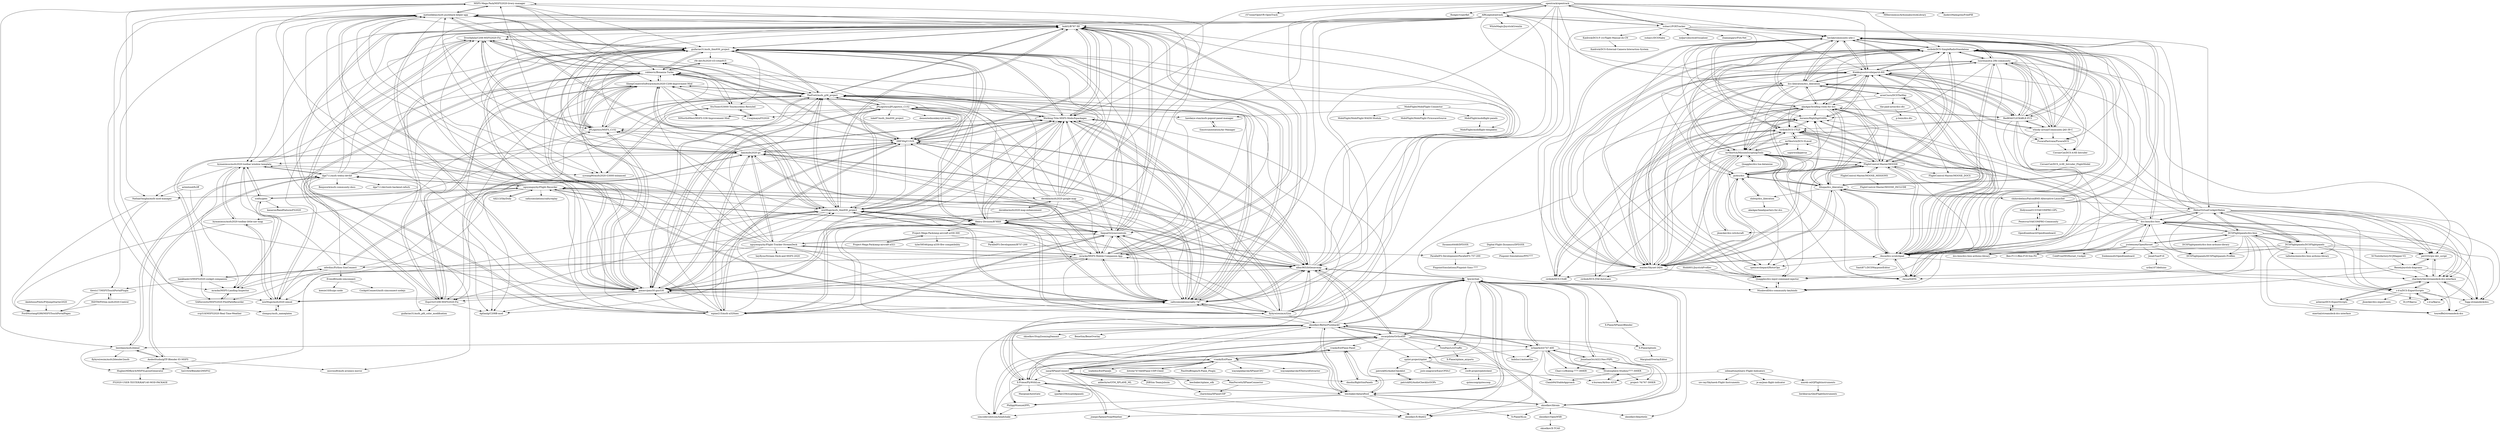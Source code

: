 digraph G {
"MSFS-Mega-Pack/MSFS2020-livery-manager" -> "metindikbas/msfs-pushback-helper-app"
"MSFS-Mega-Pack/MSFS2020-livery-manager" -> "roblenvic/Bonanza-Turbo"
"MSFS-Mega-Pack/MSFS2020-livery-manager" -> "lmk02/B787-XE"
"MSFS-Mega-Pack/MSFS2020-livery-manager" -> "guifarias31/msfs_tbm930_project"
"MSFS-Mega-Pack/MSFS2020-livery-manager" -> "bestdani/msfs2blend"
"MSFS-Mega-Pack/MSFS2020-livery-manager" -> "NathanVaughn/msfs-mod-manager"
"MSFS-Mega-Pack/MSFS2020-livery-manager" -> "SheepCreativeSoftware/msfs2020-C208-Improvment-Mod"
"MSFS-Mega-Pack/MSFS2020-livery-manager" -> "clompsy/msfs_nameplates"
"Working-Title-MSFS-Mods/fspackages" -> "saltysimulations/salty-747"
"Working-Title-MSFS-Mods/fspackages" -> "TheFrett/msfs_g36_project"
"Working-Title-MSFS-Mods/fspackages" -> "guifarias31/msfs_tbm930_project"
"Working-Title-MSFS-Mods/fspackages" -> "mixMugz/msfs_tbm930_project"
"Working-Title-MSFS-Mods/fspackages" -> "lmk02/B787-XE"
"Working-Title-MSFS-Mods/fspackages" -> "pimarc/pms50-gns530"
"Working-Title-MSFS-Mods/fspackages" -> "DRF30q/C152X"
"Working-Title-MSFS-Mods/fspackages" -> "flybywiresim/a32nx"
"Working-Title-MSFS-Mods/fspackages" -> "albar965/littlenavmap"
"Working-Title-MSFS-Mods/fspackages" -> "Heavy-Division/B78XH"
"Working-Title-MSFS-Mods/fspackages" -> "Sequal32/yourcontrols"
"Working-Title-MSFS-Mods/fspackages" -> "wpine215/msfs-a320neo"
"Working-Title-MSFS-Mods/fspackages" -> "mracko/MSFS-Mobile-Companion-App"
"Working-Title-MSFS-Mods/fspackages" -> "JPLogistics/MSFS_C152"
"Working-Title-MSFS-Mods/fspackages" -> "roblenvic/Bonanza-Turbo"
"albar965/littlenavmap" -> "Working-Title-MSFS-Mods/fspackages"
"albar965/littlenavmap" -> "saltysimulations/salty-747"
"albar965/littlenavmap" -> "skiselkov/BetterPushbackC"
"albar965/littlenavmap" -> "TheFrett/msfs_g36_project"
"albar965/littlenavmap" -> "pimarc/pms50-gns530"
"albar965/littlenavmap" -> "oscarpilote/Ortho4XP"
"albar965/littlenavmap" -> "fpw/avitab"
"albar965/littlenavmap" -> "lmk02/B787-XE"
"albar965/littlenavmap" -> "DRF30q/C152X"
"albar965/littlenavmap" -> "Heavy-Division/B78XH"
"albar965/littlenavmap" -> "mracko/MSFS-Mobile-Companion-App"
"albar965/littlenavmap" -> "mixMugz/msfs_tbm930_project"
"albar965/littlenavmap" -> "guifarias31/msfs_tbm930_project"
"albar965/littlenavmap" -> "lian/msfs2020-go"
"albar965/littlenavmap" -> "Sequal32/yourcontrols"
"astenlund/fs2ff" -> "NathanVaughn/msfs-mod-manager"
"astenlund/fs2ff" -> "pimarc/pms50-gns530"
"bestdani/msfs2blend" -> "dga711/msfs-webui-devkit"
"bestdani/msfs2blend" -> "HughesMDflyer4/MSFSLayoutGenerator"
"bestdani/msfs2blend" -> "AsoboStudio/glTF-Blender-IO-MSFS"
"bestdani/msfs2blend" -> "flybywiresim/msfs2blender2msfs"
"lian/msfs2020-go" -> "hankhank10/MSFS2020-cockpit-companion"
"lian/msfs2020-go" -> "DRF30q/C152X"
"lian/msfs2020-go" -> "guifarias31/msfs_tbm930_project"
"lian/msfs2020-go" -> "mracko/MSFS-Mobile-Companion-App"
"lian/msfs2020-go" -> "lmk02/B787-XE"
"lian/msfs2020-go" -> "odwdinc/Python-SimConnect"
"lian/msfs2020-go" -> "albar965/littlenavmap"
"lian/msfs2020-go" -> "TheFrett/msfs_g36_project"
"lian/msfs2020-go" -> "Working-Title-MSFS-Mods/fspackages"
"lian/msfs2020-go" -> "saltysimulations/salty-747"
"lian/msfs2020-go" -> "nguyenquyhy/Flight-Tracker-StreamDeck"
"lian/msfs2020-go" -> "wpine215/msfs-a320neo"
"lian/msfs2020-go" -> "MSFS-Mega-Pack/MSFS2020-livery-manager"
"lian/msfs2020-go" -> "metindikbas/msfs-pushback-helper-app"
"lian/msfs2020-go" -> "bymaximus/msfs2020-toolbar-window-template"
"metindikbas/msfs-pushback-helper-app" -> "guifarias31/msfs_tbm930_project"
"metindikbas/msfs-pushback-helper-app" -> "lmk02/B787-XE"
"metindikbas/msfs-pushback-helper-app" -> "mixMugz/msfs_tbm930_project"
"metindikbas/msfs-pushback-helper-app" -> "mracko/MSFS-Landing-Inspector"
"metindikbas/msfs-pushback-helper-app" -> "cywang90/msfs2020-G3000-enhanced"
"metindikbas/msfs-pushback-helper-app" -> "mixMugz/msfs2020-uimod"
"metindikbas/msfs-pushback-helper-app" -> "pimarc/pms50-gns530"
"metindikbas/msfs-pushback-helper-app" -> "StuTozer/G3000-Touchscreens-Restyled"
"metindikbas/msfs-pushback-helper-app" -> "saltysimulations/salty-747"
"metindikbas/msfs-pushback-helper-app" -> "bymaximus/msfs2020-toolbar-window-template"
"metindikbas/msfs-pushback-helper-app" -> "MSFS-Mega-Pack/MSFS2020-livery-manager"
"metindikbas/msfs-pushback-helper-app" -> "TheFrett/msfs_g36_project"
"nguyenquyhy/Flight-Tracker-StreamDeck" -> "mracko/MSFS-Mobile-Companion-App"
"nguyenquyhy/Flight-Tracker-StreamDeck" -> "pimarc/pms50-gns530"
"nguyenquyhy/Flight-Tracker-StreamDeck" -> "Working-Title-MSFS-Mods/fspackages"
"nguyenquyhy/Flight-Tracker-StreamDeck" -> "mixMugz/msfs_tbm930_project"
"nguyenquyhy/Flight-Tracker-StreamDeck" -> "lian/msfs2020-go"
"nguyenquyhy/Flight-Tracker-StreamDeck" -> "albar965/littlenavmap"
"nguyenquyhy/Flight-Tracker-StreamDeck" -> "guifarias31/msfs_tbm930_project"
"nguyenquyhy/Flight-Tracker-StreamDeck" -> "SheepCreativeSoftware/msfs2020-C208-Improvment-Mod"
"nguyenquyhy/Flight-Tracker-StreamDeck" -> "Sequal32/yourcontrols"
"nguyenquyhy/Flight-Tracker-StreamDeck" -> "metindikbas/msfs-pushback-helper-app"
"nguyenquyhy/Flight-Tracker-StreamDeck" -> "lmk02/B787-XE"
"nguyenquyhy/Flight-Tracker-StreamDeck" -> "mixMugz/msfs2020-uimod"
"nguyenquyhy/Flight-Tracker-StreamDeck" -> "saltysimulations/salty-747"
"nguyenquyhy/Flight-Tracker-StreamDeck" -> "TheFrett/msfs_g36_project"
"nguyenquyhy/Flight-Tracker-StreamDeck" -> "hey8you/Stream-Deck-and-MSFS-2020"
"opentrack/opentrack" -> "AIRLegend/aitrack"
"opentrack/opentrack" -> "xuhao1/FOXTracker"
"opentrack/opentrack" -> "heclak/community-a4e-c"
"opentrack/opentrack" -> "albar965/littlenavmap"
"opentrack/opentrack" -> "ciribob/DCS-SimpleRadioStandalone"
"opentrack/opentrack" -> "Working-Title-MSFS-Mods/fspackages"
"opentrack/opentrack" -> "MHeironimus/ArduinoJoystickLibrary" ["e"=1]
"opentrack/opentrack" -> "AndersMalmgren/FreePIE" ["e"=1]
"opentrack/opentrack" -> "saltysimulations/salty-747"
"opentrack/opentrack" -> "mracko/MSFS-Mobile-Companion-App"
"opentrack/opentrack" -> "dcs-liberation/dcs_liberation"
"opentrack/opentrack" -> "r57zone/OpenVR-OpenTrack" ["e"=1]
"opentrack/opentrack" -> "flybywiresim/a32nx"
"opentrack/opentrack" -> "Kinkkujuustovoileipa/uh-60l"
"opentrack/opentrack" -> "fholger/vrperfkit" ["e"=1]
"flybywiresim/a32nx" -> "saltysimulations/salty-747"
"flybywiresim/a32nx" -> "Working-Title-MSFS-Mods/fspackages"
"flybywiresim/a32nx" -> "lmk02/B787-XE"
"flybywiresim/a32nx" -> "Heavy-Division/B78XH"
"flybywiresim/a32nx" -> "albar965/littlenavmap"
"flybywiresim/a32nx" -> "DRF30q/C152X"
"flybywiresim/a32nx" -> "Sequal32/yourcontrols"
"flybywiresim/a32nx" -> "TheFrett/msfs_g36_project"
"flybywiresim/a32nx" -> "pimarc/pms50-gns530"
"flybywiresim/a32nx" -> "guifarias31/msfs_tbm930_project"
"flybywiresim/a32nx" -> "mixMugz/msfs_tbm930_project"
"flybywiresim/a32nx" -> "mracko/MSFS-Mobile-Companion-App"
"flybywiresim/a32nx" -> "lian/msfs2020-go"
"flybywiresim/a32nx" -> "nguyenquyhy/Flight-Tracker-StreamDeck"
"flybywiresim/a32nx" -> "skiselkov/BetterPushbackC"
"ciribob/DCS-SimpleRadioStandalone" -> "ciribob/DCS-CTLD"
"ciribob/DCS-SimpleRadioStandalone" -> "heclak/community-a4e-c"
"ciribob/DCS-SimpleRadioStandalone" -> "FlightControl-Master/MOOSE"
"ciribob/DCS-SimpleRadioStandalone" -> "rkusa/dcs-scratchpad"
"ciribob/DCS-SimpleRadioStandalone" -> "mrSkortch/MissionScriptingTools"
"ciribob/DCS-SimpleRadioStandalone" -> "dcs-liberation/dcs_liberation"
"ciribob/DCS-SimpleRadioStandalone" -> "dcs-bios/dcs-bios"
"ciribob/DCS-SimpleRadioStandalone" -> "walder/Skynet-IADS"
"ciribob/DCS-SimpleRadioStandalone" -> "Kinkkujuustovoileipa/uh-60l"
"ciribob/DCS-SimpleRadioStandalone" -> "Khopa/dcs_liberation"
"ciribob/DCS-SimpleRadioStandalone" -> "rkusa/DATIS"
"ciribob/DCS-SimpleRadioStandalone" -> "akaAgar/briefing-room-for-dcs"
"ciribob/DCS-SimpleRadioStandalone" -> "ciribob/DCS-CSAR"
"ciribob/DCS-SimpleRadioStandalone" -> "pydcs/dcs"
"ciribob/DCS-SimpleRadioStandalone" -> "luizrenault/a-29b-community"
"saltysimulations/salty-747" -> "lmk02/B787-XE"
"saltysimulations/salty-747" -> "Working-Title-MSFS-Mods/fspackages"
"saltysimulations/salty-747" -> "Heavy-Division/B78XH"
"saltysimulations/salty-747" -> "TheFrett/msfs_g36_project"
"saltysimulations/salty-747" -> "guifarias31/msfs_tbm930_project"
"saltysimulations/salty-747" -> "flybywiresim/a32nx"
"saltysimulations/salty-747" -> "pimarc/pms50-gns530"
"saltysimulations/salty-747" -> "DRF30q/C152X"
"saltysimulations/salty-747" -> "mixMugz/msfs_tbm930_project"
"saltysimulations/salty-747" -> "wpine215/msfs-a320neo"
"saltysimulations/salty-747" -> "albar965/littlenavmap"
"saltysimulations/salty-747" -> "Sequal32/yourcontrols"
"saltysimulations/salty-747" -> "mracko/MSFS-Mobile-Companion-App"
"saltysimulations/salty-747" -> "metindikbas/msfs-pushback-helper-app"
"saltysimulations/salty-747" -> "JPLogistics/MSFS_C152"
"heclak/community-a4e-c" -> "luizrenault/a-29b-community"
"heclak/community-a4e-c" -> "Kinkkujuustovoileipa/uh-60l"
"heclak/community-a4e-c" -> "whisky-actual/Community-JAS-39-C"
"heclak/community-a4e-c" -> "ciribob/DCS-SimpleRadioStandalone"
"heclak/community-a4e-c" -> "rkusa/dcs-scratchpad"
"heclak/community-a4e-c" -> "dcs-liberation/dcs_liberation"
"heclak/community-a4e-c" -> "Khopa/dcs_liberation"
"heclak/community-a4e-c" -> "walder/Skynet-IADS"
"heclak/community-a4e-c" -> "RedK0d/CLICKABLE-FC3"
"heclak/community-a4e-c" -> "FlightControl-Master/MOOSE"
"heclak/community-a4e-c" -> "akaAgar/briefing-room-for-dcs"
"heclak/community-a4e-c" -> "Quaggles/dcs-input-command-injector"
"heclak/community-a4e-c" -> "Auranis/HighDigitSAMs"
"heclak/community-a4e-c" -> "mrSkortch/MissionScriptingTools"
"heclak/community-a4e-c" -> "PucaraPastrana/PucaraDCS"
"derekhe/msfs2020-google-map" -> "derekhe/msfs2020-map-enhancement"
"derekhe/msfs2020-google-map" -> "nguyenquyhy/Flight-Recorder"
"derekhe/msfs2020-google-map" -> "TheFrett/msfs_g36_project"
"derekhe/msfs2020-google-map" -> "JPLogistics/JPLogistics_C152"
"derekhe/msfs2020-google-map" -> "mracko/MSFS-Mobile-Companion-App"
"derekhe/msfs2020-google-map" -> "pimarc/pms50-gns530"
"derekhe/msfs2020-google-map" -> "saltysimulations/salty-747"
"derekhe/msfs2020-google-map" -> "guifarias31/msfs_tbm930_project"
"derekhe/msfs2020-google-map" -> "albar965/littlenavmap"
"derekhe/msfs2020-google-map" -> "lmk02/B787-XE"
"derekhe/msfs2020-google-map" -> "mixMugz/msfs_tbm930_project"
"derekhe/msfs2020-google-map" -> "MSFS-Mega-Pack/MSFS2020-livery-manager"
"derekhe/msfs2020-google-map" -> "roblenvic/Bonanza-Turbo"
"derekhe/msfs2020-google-map" -> "Working-Title-MSFS-Mods/fspackages"
"derekhe/msfs2020-google-map" -> "SheepCreativeSoftware/msfs2020-C208-Improvment-Mod"
"mracko/MSFS-Mobile-Companion-App" -> "saltysimulations/salty-747"
"mracko/MSFS-Mobile-Companion-App" -> "Working-Title-MSFS-Mods/fspackages"
"mracko/MSFS-Mobile-Companion-App" -> "lmk02/B787-XE"
"mracko/MSFS-Mobile-Companion-App" -> "lian/msfs2020-go"
"mracko/MSFS-Mobile-Companion-App" -> "pimarc/pms50-gns530"
"mracko/MSFS-Mobile-Companion-App" -> "nguyenquyhy/Flight-Tracker-StreamDeck"
"mracko/MSFS-Mobile-Companion-App" -> "mixMugz/msfs2020-uimod"
"mracko/MSFS-Mobile-Companion-App" -> "albar965/littlenavmap"
"mracko/MSFS-Mobile-Companion-App" -> "guifarias31/msfs_tbm930_project"
"mracko/MSFS-Mobile-Companion-App" -> "TheFrett/msfs_g36_project"
"mracko/MSFS-Mobile-Companion-App" -> "odwdinc/Python-SimConnect"
"mracko/MSFS-Mobile-Companion-App" -> "mixMugz/msfs_tbm930_project"
"mracko/MSFS-Mobile-Companion-App" -> "metindikbas/msfs-pushback-helper-app"
"mracko/MSFS-Mobile-Companion-App" -> "Sequal32/yourcontrols"
"mracko/MSFS-Mobile-Companion-App" -> "nguyenquyhy/Flight-Recorder"
"Penecruz/VAICOMPRO-Community" -> "Hollywood315/VAICOMPRO-GPL"
"Penecruz/VAICOMPRO-Community" -> "OpenKneeboard/OpenKneeboard"
"oscarpilote/Ortho4XP" -> "fpw/avitab"
"oscarpilote/Ortho4XP" -> "skiselkov/BetterPushbackC"
"oscarpilote/Ortho4XP" -> "X-Friese/FlyWithLua"
"oscarpilote/Ortho4XP" -> "albar965/littlenavmap"
"oscarpilote/Ortho4XP" -> "TwinFan/LiveTraffic"
"oscarpilote/Ortho4XP" -> "leecbaker/datareftool"
"oscarpilote/Ortho4XP" -> "mSparks43/747-400"
"oscarpilote/Ortho4XP" -> "skiselkov/librain"
"oscarpilote/Ortho4XP" -> "skiselkov/X-RAAS2"
"oscarpilote/Ortho4XP" -> "nasa/XPlaneConnect"
"oscarpilote/Ortho4XP" -> "X-Plane/xptools"
"oscarpilote/Ortho4XP" -> "kubilus1/autoortho"
"oscarpilote/Ortho4XP" -> "vranki/ExtPlane-Panel"
"oscarpilote/Ortho4XP" -> "bestdani/msfs2blend"
"oscarpilote/Ortho4XP" -> "simcodersdotcom/headshake"
"dcs-bios/dcs-bios" -> "dcs-bios/dcs-bios-arduino-library"
"dcs-bios/dcs-bios" -> "DCSFlightpanels/dcs-bios"
"dcs-bios/dcs-bios" -> "s-d-a/DCS-ExportScripts"
"dcs-bios/dcs-bios" -> "DCSFlightpanels/DCSFlightpanels"
"dcs-bios/dcs-bios" -> "jrsteensen/OpenHornet"
"dcs-bios/dcs-bios" -> "mrSkortch/MissionScriptingTools"
"dcs-bios/dcs-bios" -> "ciribob/DCS-SimpleRadioStandalone"
"dcs-bios/dcs-bios" -> "HeliosVirtualCockpit/Helios"
"dcs-bios/dcs-bios" -> "charlestytler/streamdeck-dcs-interface"
"dcs-bios/dcs-bios" -> "jboecker/dcs-witchcraft"
"dcs-bios/dcs-bios" -> "rkusa/dcs-scratchpad"
"dcs-bios/dcs-bios" -> "FlightControl-Master/MOOSE"
"dcs-bios/dcs-bios" -> "pet333r/pw-dev_script"
"dcs-bios/dcs-bios" -> "ciribob/DCS-CTLD"
"dcs-bios/dcs-bios" -> "DCSFlightpanels/DCSFlightpanels-Profiles"
"marek-cel/QFlightinstruments" -> "berkbavas/QmlFlightInstruments"
"sebmatton/jQuery-Flight-Indicators" -> "uw-ray/Skyhawk-Flight-Instruments"
"sebmatton/jQuery-Flight-Indicators" -> "dmolin/flightSimPanels"
"sebmatton/jQuery-Flight-Indicators" -> "marek-cel/QFlightinstruments"
"sebmatton/jQuery-Flight-Indicators" -> "je-an/jean-flight-indicator"
"xuhao1/FOXTracker" -> "opentrack/opentrack"
"xuhao1/FOXTracker" -> "RedK0d/CLICKABLE-FC3"
"xuhao1/FOXTracker" -> "heclak/community-a4e-c"
"xuhao1/FOXTracker" -> "AIRLegend/aitrack"
"xuhao1/FOXTracker" -> "Kinkkujuustovoileipa/uh-60l"
"xuhao1/FOXTracker" -> "Khopa/dcs_liberation"
"xuhao1/FOXTracker" -> "Kaidrick/DCS-F-14-Flight-Manual-zh-CN"
"xuhao1/FOXTracker" -> "walder/Skynet-IADS"
"xuhao1/FOXTracker" -> "xuhao1/DCSNoJoy"
"xuhao1/FOXTracker" -> "HeliosVirtualCockpit/Helios"
"xuhao1/FOXTracker" -> "mdjarv/JoystickVisualizer"
"xuhao1/FOXTracker" -> "shamangary/FSA-Net" ["e"=1]
"patrickl92/AudioChecklist" -> "patrickl92/AudioChecklistSOPs"
"patrickl92/AudioChecklistSOPs" -> "patrickl92/AudioChecklist"
"skiselkov/BetterPushbackC" -> "fpw/avitab"
"skiselkov/BetterPushbackC" -> "skiselkov/librain"
"skiselkov/BetterPushbackC" -> "oscarpilote/Ortho4XP"
"skiselkov/BetterPushbackC" -> "albar965/littlenavmap"
"skiselkov/BetterPushbackC" -> "X-Friese/FlyWithLua"
"skiselkov/BetterPushbackC" -> "leecbaker/datareftool"
"skiselkov/BetterPushbackC" -> "mSparks43/747-400"
"skiselkov/BetterPushbackC" -> "skiselkov/X-RAAS2"
"skiselkov/BetterPushbackC" -> "xpilot-project/xpilot"
"skiselkov/BetterPushbackC" -> "skiselkov/StopZoomingDammit"
"skiselkov/BetterPushbackC" -> "saltysimulations/salty-747"
"skiselkov/BetterPushbackC" -> "Working-Title-MSFS-Mods/fspackages"
"skiselkov/BetterPushbackC" -> "simcodersdotcom/headshake"
"skiselkov/BetterPushbackC" -> "BeneSim/BeneOverlay"
"skiselkov/BetterPushbackC" -> "Heavy-Division/B78XH"
"xpilot-project/xpilot" -> "swift-project/pilotclient"
"xpilot-project/xpilot" -> "josh-seagrave/EasyCPDLC"
"xpilot-project/xpilot" -> "patrickl92/AudioChecklist"
"xpilot-project/xpilot" -> "Clamb94/StableApproach"
"Sequal32/yourcontrols" -> "Working-Title-MSFS-Mods/fspackages"
"Sequal32/yourcontrols" -> "saltysimulations/salty-747"
"Sequal32/yourcontrols" -> "lmk02/B787-XE"
"Sequal32/yourcontrols" -> "guifarias31/msfs_tbm930_project"
"Sequal32/yourcontrols" -> "pimarc/pms50-gns530"
"Sequal32/yourcontrols" -> "mixMugz/msfs_tbm930_project"
"Sequal32/yourcontrols" -> "TheFrett/msfs_g36_project"
"Sequal32/yourcontrols" -> "Heavy-Division/B78XH"
"Sequal32/yourcontrols" -> "albar965/littlenavmap"
"Sequal32/yourcontrols" -> "DRF30q/C152X"
"Sequal32/yourcontrols" -> "nguyenquyhy/Flight-Recorder"
"Sequal32/yourcontrols" -> "mracko/MSFS-Mobile-Companion-App"
"Sequal32/yourcontrols" -> "metindikbas/msfs-pushback-helper-app"
"Sequal32/yourcontrols" -> "nguyenquyhy/Flight-Tracker-StreamDeck"
"Sequal32/yourcontrols" -> "wpine215/msfs-a320neo"
"chihirobelmo/FalconBMS-Alternative-Launcher" -> "Khopa/dcs_liberation"
"chihirobelmo/FalconBMS-Alternative-Launcher" -> "HeliosVirtualCockpit/Helios"
"chihirobelmo/FalconBMS-Alternative-Launcher" -> "Hollywood315/VAICOMPRO-GPL"
"chihirobelmo/FalconBMS-Alternative-Launcher" -> "ciribob/DCS-SimpleRadioStandalone"
"Kinkkujuustovoileipa/uh-60l" -> "luizrenault/a-29b-community"
"Kinkkujuustovoileipa/uh-60l" -> "heclak/community-a4e-c"
"Kinkkujuustovoileipa/uh-60l" -> "RedK0d/CLICKABLE-FC3"
"Kinkkujuustovoileipa/uh-60l" -> "Auranis/HighDigitSAMs"
"Kinkkujuustovoileipa/uh-60l" -> "whisky-actual/Community-JAS-39-C"
"Kinkkujuustovoileipa/uh-60l" -> "Quaggles/dcs-input-command-injector"
"Kinkkujuustovoileipa/uh-60l" -> "dcs-liberation/dcs_liberation"
"Kinkkujuustovoileipa/uh-60l" -> "akaAgar/briefing-room-for-dcs"
"Kinkkujuustovoileipa/uh-60l" -> "ciribob/DCS-CTLD"
"Kinkkujuustovoileipa/uh-60l" -> "rkusa/dcs-scratchpad"
"Kinkkujuustovoileipa/uh-60l" -> "walder/Skynet-IADS"
"Kinkkujuustovoileipa/uh-60l" -> "ciribob/DCS-SimpleRadioStandalone"
"Kinkkujuustovoileipa/uh-60l" -> "spencershepard/RotorOps"
"Kinkkujuustovoileipa/uh-60l" -> "pet333r/pw-dev_script"
"Kinkkujuustovoileipa/uh-60l" -> "PucaraPastrana/PucaraDCS"
"wpine215/msfs-a320neo" -> "lmk02/B787-XE"
"wpine215/msfs-a320neo" -> "saltysimulations/salty-747"
"wpine215/msfs-a320neo" -> "DRF30q/C152X"
"wpine215/msfs-a320neo" -> "Working-Title-MSFS-Mods/fspackages"
"wpine215/msfs-a320neo" -> "guifarias31/msfs_tbm930_project"
"wpine215/msfs-a320neo" -> "TheFrett/msfs_g36_project"
"wpine215/msfs-a320neo" -> "lian/msfs2020-go"
"wpine215/msfs-a320neo" -> "dga711/msfs-webui-devkit"
"wpine215/msfs-a320neo" -> "albar965/littlenavmap"
"wpine215/msfs-a320neo" -> "Sequal32/yourcontrols"
"wpine215/msfs-a320neo" -> "Heavy-Division/B78XH"
"wpine215/msfs-a320neo" -> "metindikbas/msfs-pushback-helper-app"
"wpine215/msfs-a320neo" -> "pimarc/pms50-gns530"
"wpine215/msfs-a320neo" -> "Dros0phila/C208-MSFS2020-Fix"
"wpine215/msfs-a320neo" -> "mixMugz/msfs_tbm930_project"
"dmolin/flightSimPanels" -> "vranki/ExtPlane-Panel"
"dcs-liberation/dcs_liberation" -> "heclak/community-a4e-c"
"dcs-liberation/dcs_liberation" -> "akaAgar/briefing-room-for-dcs"
"dcs-liberation/dcs_liberation" -> "pydcs/dcs"
"dcs-liberation/dcs_liberation" -> "Kinkkujuustovoileipa/uh-60l"
"dcs-liberation/dcs_liberation" -> "ciribob/DCS-SimpleRadioStandalone"
"dcs-liberation/dcs_liberation" -> "whisky-actual/Community-JAS-39-C"
"dcs-liberation/dcs_liberation" -> "ciribob/DCS-CTLD"
"dcs-liberation/dcs_liberation" -> "walder/Skynet-IADS"
"dcs-liberation/dcs_liberation" -> "rkusa/dcs-scratchpad"
"dcs-liberation/dcs_liberation" -> "aronCiucu/DCSTheWay"
"dcs-liberation/dcs_liberation" -> "FlightControl-Master/MOOSE"
"dcs-liberation/dcs_liberation" -> "RedK0d/CLICKABLE-FC3"
"dcs-liberation/dcs_liberation" -> "spencershepard/RotorOps"
"dcs-liberation/dcs_liberation" -> "luizrenault/a-29b-community"
"dcs-liberation/dcs_liberation" -> "mrSkortch/MissionScriptingTools"
"DCSFlightpanels/dcs-bios" -> "dcs-bios/dcs-bios"
"DCSFlightpanels/dcs-bios" -> "DCSFlightpanels/DCSFlightpanels"
"DCSFlightpanels/dcs-bios" -> "jrsteensen/OpenHornet"
"DCSFlightpanels/dcs-bios" -> "HeliosVirtualCockpit/Helios"
"DCSFlightpanels/dcs-bios" -> "charlestytler/streamdeck-dcs-interface"
"DCSFlightpanels/dcs-bios" -> "s-d-a/DCS-ExportScripts"
"DCSFlightpanels/dcs-bios" -> "toureiffel/streamdeck-dcs"
"DCSFlightpanels/dcs-bios" -> "dcs-bios/dcs-bios-arduino-library"
"DCSFlightpanels/dcs-bios" -> "talbotmcinnis/dcs-bios-arduino-library"
"DCSFlightpanels/dcs-bios" -> "DCSFlightpanels/dcs-bios-arduino-library"
"DCSFlightpanels/dcs-bios" -> "Togg-streamdeck/dcs"
"DCSFlightpanels/dcs-bios" -> "DCSFlightpanels/DCSFlightpanels-Profiles"
"DCSFlightpanels/dcs-bios" -> "rkusa/DATIS"
"DCSFlightpanels/dcs-bios" -> "Munkwolf/dcs-community-keybinds"
"DCSFlightpanels/dcs-bios" -> "Auranis/HighDigitSAMs"
"rkusa/dcs-scratchpad" -> "akaAgar/briefing-room-for-dcs"
"rkusa/dcs-scratchpad" -> "ciribob/DCS-CTLD"
"rkusa/dcs-scratchpad" -> "walder/Skynet-IADS"
"rkusa/dcs-scratchpad" -> "ciribob/DCS-SimpleRadioStandalone"
"rkusa/dcs-scratchpad" -> "heclak/community-a4e-c"
"rkusa/dcs-scratchpad" -> "mrSkortch/MissionScriptingTools"
"rkusa/dcs-scratchpad" -> "rkusa/DATIS"
"rkusa/dcs-scratchpad" -> "Auranis/HighDigitSAMs"
"rkusa/dcs-scratchpad" -> "Khopa/dcs_liberation"
"rkusa/dcs-scratchpad" -> "Santi871/DCSWaypointEditor"
"rkusa/dcs-scratchpad" -> "spencershepard/RotorOps"
"rkusa/dcs-scratchpad" -> "aronCiucu/DCSTheWay"
"rkusa/dcs-scratchpad" -> "charlestytler/streamdeck-dcs-interface"
"rkusa/dcs-scratchpad" -> "Kinkkujuustovoileipa/uh-60l"
"rkusa/dcs-scratchpad" -> "FlightControl-Master/MOOSE"
"walder/Skynet-IADS" -> "Auranis/HighDigitSAMs"
"walder/Skynet-IADS" -> "mrSkortch/MissionScriptingTools"
"walder/Skynet-IADS" -> "ciribob/DCS-CTLD"
"walder/Skynet-IADS" -> "akaAgar/briefing-room-for-dcs"
"walder/Skynet-IADS" -> "FlightControl-Master/MOOSE"
"walder/Skynet-IADS" -> "rkusa/dcs-scratchpad"
"walder/Skynet-IADS" -> "pydcs/dcs"
"walder/Skynet-IADS" -> "rkusa/DATIS"
"walder/Skynet-IADS" -> "heclak/community-a4e-c"
"walder/Skynet-IADS" -> "Khopa/dcs_liberation"
"walder/Skynet-IADS" -> "ciribob/DCS-JTACAutoLaze"
"walder/Skynet-IADS" -> "Kinkkujuustovoileipa/uh-60l"
"walder/Skynet-IADS" -> "Quaggles/dcs-input-command-injector"
"walder/Skynet-IADS" -> "ciribob/DCS-CSAR"
"walder/Skynet-IADS" -> "ciribob/DCS-SimpleRadioStandalone"
"FlightControl-Master/MOOSE" -> "mrSkortch/MissionScriptingTools"
"FlightControl-Master/MOOSE" -> "ciribob/DCS-CTLD"
"FlightControl-Master/MOOSE" -> "walder/Skynet-IADS"
"FlightControl-Master/MOOSE" -> "ciribob/DCS-SimpleRadioStandalone"
"FlightControl-Master/MOOSE" -> "FlightControl-Master/MOOSE_MISSIONS"
"FlightControl-Master/MOOSE" -> "heclak/community-a4e-c"
"FlightControl-Master/MOOSE" -> "pydcs/dcs"
"FlightControl-Master/MOOSE" -> "akaAgar/briefing-room-for-dcs"
"FlightControl-Master/MOOSE" -> "rkusa/dcs-scratchpad"
"FlightControl-Master/MOOSE" -> "mrSkortch/DCS-SLmod"
"FlightControl-Master/MOOSE" -> "rkusa/DATIS"
"FlightControl-Master/MOOSE" -> "ciribob/DCS-CSAR"
"FlightControl-Master/MOOSE" -> "Khopa/dcs_liberation"
"FlightControl-Master/MOOSE" -> "Auranis/HighDigitSAMs"
"FlightControl-Master/MOOSE" -> "FlightControl-Master/MOOSE_DOCS"
"FlightControl-Master/MOOSE_MISSIONS" -> "FlightControl-Master/MOOSE_INCLUDE"
"FlightControl-Master/MOOSE_MISSIONS" -> "FlightControl-Master/MOOSE"
"mrSkortch/MissionScriptingTools" -> "ciribob/DCS-CTLD"
"mrSkortch/MissionScriptingTools" -> "walder/Skynet-IADS"
"mrSkortch/MissionScriptingTools" -> "FlightControl-Master/MOOSE"
"mrSkortch/MissionScriptingTools" -> "jboecker/dcs-witchcraft"
"mrSkortch/MissionScriptingTools" -> "ciribob/DCS-CSAR"
"mrSkortch/MissionScriptingTools" -> "mrSkortch/DCS-SLmod"
"mrSkortch/MissionScriptingTools" -> "ciribob/DCS-JTACAutoLaze"
"mrSkortch/MissionScriptingTools" -> "pydcs/dcs"
"mrSkortch/MissionScriptingTools" -> "Auranis/HighDigitSAMs"
"mrSkortch/MissionScriptingTools" -> "ciribob/DCS-SimpleRadioStandalone"
"mrSkortch/MissionScriptingTools" -> "rkusa/dcs-scratchpad"
"mrSkortch/MissionScriptingTools" -> "Quaggles/dcs-lua-datamine"
"mrSkortch/MissionScriptingTools" -> "rkusa/DATIS"
"ciribob/DCS-CTLD" -> "mrSkortch/MissionScriptingTools"
"ciribob/DCS-CTLD" -> "ciribob/DCS-CSAR"
"ciribob/DCS-CTLD" -> "walder/Skynet-IADS"
"ciribob/DCS-CTLD" -> "ciribob/DCS-SimpleRadioStandalone"
"ciribob/DCS-CTLD" -> "FlightControl-Master/MOOSE"
"ciribob/DCS-CTLD" -> "ciribob/DCS-JTACAutoLaze"
"ciribob/DCS-CTLD" -> "mrSkortch/DCS-SLmod"
"ciribob/DCS-CTLD" -> "rkusa/dcs-scratchpad"
"ciribob/DCS-CTLD" -> "Auranis/HighDigitSAMs"
"ciribob/DCS-CTLD" -> "rkusa/DATIS"
"rkusa/DATIS" -> "rkusa/dcs-scratchpad"
"rkusa/DATIS" -> "ciribob/DCS-CTLD"
"nasa/XPlaneConnect" -> "vranki/ExtPlane"
"nasa/XPlaneConnect" -> "leecbaker/datareftool"
"nasa/XPlaneConnect" -> "vranki/ExtPlane-Panel"
"nasa/XPlaneConnect" -> "X-Friese/FlyWithLua"
"nasa/XPlaneConnect" -> "charlylima/XPlaneUDP"
"nasa/XPlaneConnect" -> "adderbyte/GYM_XPLANE_ML"
"nasa/XPlaneConnect" -> "MaxFerretti/XPlaneConnector"
"nasa/XPlaneConnect" -> "dmolin/flightSimPanels"
"nasa/XPlaneConnect" -> "skiselkov/BetterPushbackC"
"nasa/XPlaneConnect" -> "oscarpilote/Ortho4XP"
"nasa/XPlaneConnect" -> "albar965/littlenavmap"
"nasa/XPlaneConnect" -> "JSBSim-Team/jsbsim" ["e"=1]
"nasa/XPlaneConnect" -> "joanpc/XplaneNoaaWeather"
"nasa/XPlaneConnect" -> "leecbaker/xplane_sdk"
"nasa/XPlaneConnect" -> "PhilippMuenzel/PPL"
"JonathanOrr/A321Neo-FXPL" -> "mSparks43/747-400"
"JonathanOrr/A321Neo-FXPL" -> "x-bureau/Airbus-A318"
"JonathanOrr/A321Neo-FXPL" -> "Stratosphere-Studios/777-300ER"
"JonathanOrr/A321Neo-FXPL" -> "Chai112/Boeing-777-300ER"
"JonathanOrr/A321Neo-FXPL" -> "fpw/avitab"
"JonathanOrr/A321Neo-FXPL" -> "project-76/767-300ER"
"AIRLegend/aitrack" -> "opentrack/opentrack"
"AIRLegend/aitrack" -> "xuhao1/FOXTracker"
"AIRLegend/aitrack" -> "mracko/MSFS-Mobile-Companion-App"
"AIRLegend/aitrack" -> "albar965/littlenavmap"
"AIRLegend/aitrack" -> "saltysimulations/salty-747"
"AIRLegend/aitrack" -> "Working-Title-MSFS-Mods/fspackages"
"AIRLegend/aitrack" -> "heclak/community-a4e-c"
"AIRLegend/aitrack" -> "lian/msfs2020-go"
"AIRLegend/aitrack" -> "lmk02/B787-XE"
"AIRLegend/aitrack" -> "Kinkkujuustovoileipa/uh-60l"
"AIRLegend/aitrack" -> "flybywiresim/a32nx"
"AIRLegend/aitrack" -> "WhiteMagic/JoystickGremlin" ["e"=1]
"AIRLegend/aitrack" -> "wpine215/msfs-a320neo"
"AIRLegend/aitrack" -> "Sequal32/yourcontrols"
"AIRLegend/aitrack" -> "pimarc/pms50-gns530"
"whisky-actual/Community-JAS-39-C" -> "heclak/community-a4e-c"
"whisky-actual/Community-JAS-39-C" -> "luizrenault/a-29b-community"
"whisky-actual/Community-JAS-39-C" -> "PucaraPastrana/PucaraDCS"
"whisky-actual/Community-JAS-39-C" -> "Kinkkujuustovoileipa/uh-60l"
"whisky-actual/Community-JAS-39-C" -> "CorsairCat/DCS-A-6E-Intruder"
"whisky-actual/Community-JAS-39-C" -> "dcs-liberation/dcs_liberation"
"whisky-actual/Community-JAS-39-C" -> "rkusa/dcs-scratchpad"
"whisky-actual/Community-JAS-39-C" -> "RedK0d/CLICKABLE-FC3"
"whisky-actual/Community-JAS-39-C" -> "ciribob/DCS-SimpleRadioStandalone"
"Khopa/dcs_liberation" -> "heclak/community-a4e-c"
"Khopa/dcs_liberation" -> "rkusa/dcs-scratchpad"
"Khopa/dcs_liberation" -> "walder/Skynet-IADS"
"Khopa/dcs_liberation" -> "akaAgar/briefing-room-for-dcs"
"Khopa/dcs_liberation" -> "pydcs/dcs"
"Khopa/dcs_liberation" -> "FlightControl-Master/MOOSE"
"Khopa/dcs_liberation" -> "ciribob/DCS-SimpleRadioStandalone"
"Khopa/dcs_liberation" -> "shdwp/dcs_liberation"
"Khopa/dcs_liberation" -> "luizrenault/a-29b-community"
"Khopa/dcs_liberation" -> "chihirobelmo/FalconBMS-Alternative-Launcher"
"Khopa/dcs_liberation" -> "mrSkortch/MissionScriptingTools"
"Khopa/dcs_liberation" -> "charlestytler/streamdeck-dcs-interface"
"Khopa/dcs_liberation" -> "Auranis/HighDigitSAMs"
"Khopa/dcs_liberation" -> "rkusa/DATIS"
"Khopa/dcs_liberation" -> "spencershepard/RotorOps"
"akaAgar/briefing-room-for-dcs" -> "walder/Skynet-IADS"
"akaAgar/briefing-room-for-dcs" -> "rkusa/dcs-scratchpad"
"akaAgar/briefing-room-for-dcs" -> "dcs-liberation/dcs_liberation"
"akaAgar/briefing-room-for-dcs" -> "pydcs/dcs"
"akaAgar/briefing-room-for-dcs" -> "spencershepard/RotorOps"
"akaAgar/briefing-room-for-dcs" -> "Quaggles/dcs-input-command-injector"
"akaAgar/briefing-room-for-dcs" -> "Kinkkujuustovoileipa/uh-60l"
"akaAgar/briefing-room-for-dcs" -> "heclak/community-a4e-c"
"akaAgar/briefing-room-for-dcs" -> "ciribob/DCS-CTLD"
"akaAgar/briefing-room-for-dcs" -> "FlightControl-Master/MOOSE"
"akaAgar/briefing-room-for-dcs" -> "Khopa/dcs_liberation"
"akaAgar/briefing-room-for-dcs" -> "Munkwolf/dcs-community-keybinds"
"akaAgar/briefing-room-for-dcs" -> "RedK0d/CLICKABLE-FC3"
"akaAgar/briefing-room-for-dcs" -> "mrSkortch/MissionScriptingTools"
"akaAgar/briefing-room-for-dcs" -> "Auranis/HighDigitSAMs"
"Kaidrick/DCS-F-14-Flight-Manual-zh-CN" -> "Kaidrick/DCS-External-Camera-Interaction-System"
"dcs-bios/dcs-bios-arduino-library" -> "dcs-bios/dcs-bios"
"derekhe/msfs2020-map-enhancement" -> "derekhe/msfs2020-google-map"
"derekhe/msfs2020-map-enhancement" -> "nguyenquyhy/Flight-Recorder"
"derekhe/msfs2020-map-enhancement" -> "mracko/MSFS-Mobile-Companion-App"
"derekhe/msfs2020-map-enhancement" -> "HughesMDflyer4/MSFSLayoutGenerator"
"DRF30q/C152X" -> "TheFrett/msfs_g36_project"
"DRF30q/C152X" -> "guifarias31/msfs_tbm930_project"
"DRF30q/C152X" -> "lmk02/B787-XE"
"DRF30q/C152X" -> "Dros0phila/C208-MSFS2020-Fix"
"DRF30q/C152X" -> "pimarc/pms50-gns530"
"DRF30q/C152X" -> "Working-Title-MSFS-Mods/fspackages"
"DRF30q/C152X" -> "saltysimulations/salty-747"
"DRF30q/C152X" -> "JPLogistics/MSFS_C152"
"DRF30q/C152X" -> "roblenvic/Bonanza-Turbo"
"DRF30q/C152X" -> "wpine215/msfs-a320neo"
"DRF30q/C152X" -> "Exp232/C208-MSFS2020-Fix"
"DRF30q/C152X" -> "JPLogistics/JPLogistics_C152"
"DRF30q/C152X" -> "mixMugz/msfs_tbm930_project"
"DRF30q/C152X" -> "lian/msfs2020-go"
"DRF30q/C152X" -> "albar965/littlenavmap"
"lmk02/B787-XE" -> "saltysimulations/salty-747"
"lmk02/B787-XE" -> "guifarias31/msfs_tbm930_project"
"lmk02/B787-XE" -> "Working-Title-MSFS-Mods/fspackages"
"lmk02/B787-XE" -> "DRF30q/C152X"
"lmk02/B787-XE" -> "TheFrett/msfs_g36_project"
"lmk02/B787-XE" -> "Heavy-Division/B78XH"
"lmk02/B787-XE" -> "wpine215/msfs-a320neo"
"lmk02/B787-XE" -> "metindikbas/msfs-pushback-helper-app"
"lmk02/B787-XE" -> "Dros0phila/C208-MSFS2020-Fix"
"lmk02/B787-XE" -> "mixMugz/msfs_tbm930_project"
"lmk02/B787-XE" -> "pimarc/pms50-gns530"
"lmk02/B787-XE" -> "JPLogistics/MSFS_C152"
"lmk02/B787-XE" -> "Sequal32/yourcontrols"
"lmk02/B787-XE" -> "bymaximus/msfs2020-toolbar-window-template"
"lmk02/B787-XE" -> "mracko/MSFS-Mobile-Companion-App"
"HeliosVirtualCockpit/Helios" -> "DCSFlightpanels/DCSFlightpanels"
"HeliosVirtualCockpit/Helios" -> "DCSFlightpanels/dcs-bios"
"HeliosVirtualCockpit/Helios" -> "s-d-a/DCS-ExportScripts"
"HeliosVirtualCockpit/Helios" -> "pet333r/pw-dev_script"
"HeliosVirtualCockpit/Helios" -> "dcs-bios/dcs-bios"
"HeliosVirtualCockpit/Helios" -> "rkusa/dcs-scratchpad"
"HeliosVirtualCockpit/Helios" -> "s-d-a/Ikarus"
"HeliosVirtualCockpit/Helios" -> "Kinkkujuustovoileipa/uh-60l"
"HeliosVirtualCockpit/Helios" -> "charlestytler/streamdeck-dcs-interface"
"HeliosVirtualCockpit/Helios" -> "heclak/community-a4e-c"
"HeliosVirtualCockpit/Helios" -> "DCSFlightpanels/DCSFlightpanels-Profiles"
"HeliosVirtualCockpit/Helios" -> "Quaggles/dcs-input-command-injector"
"HeliosVirtualCockpit/Helios" -> "ciribob/DCS-SimpleRadioStandalone"
"HeliosVirtualCockpit/Helios" -> "Togg-streamdeck/dcs"
"HeliosVirtualCockpit/Helios" -> "talbotmcinnis/dcs-bios-arduino-library"
"RedK0d/CLICKABLE-FC3" -> "Kinkkujuustovoileipa/uh-60l"
"RedK0d/CLICKABLE-FC3" -> "heclak/community-a4e-c"
"RedK0d/CLICKABLE-FC3" -> "luizrenault/a-29b-community"
"RedK0d/CLICKABLE-FC3" -> "rkusa/dcs-scratchpad"
"RedK0d/CLICKABLE-FC3" -> "whisky-actual/Community-JAS-39-C"
"RedK0d/CLICKABLE-FC3" -> "akaAgar/briefing-room-for-dcs"
"RedK0d/CLICKABLE-FC3" -> "PucaraPastrana/PucaraDCS"
"RedK0d/CLICKABLE-FC3" -> "pet333r/pw-dev_script"
"RedK0d/CLICKABLE-FC3" -> "walder/Skynet-IADS"
"RedK0d/CLICKABLE-FC3" -> "Munkwolf/dcs-community-keybinds"
"RedK0d/CLICKABLE-FC3" -> "dcs-liberation/dcs_liberation"
"RedK0d/CLICKABLE-FC3" -> "ciribob/DCS-CTLD"
"RedK0d/CLICKABLE-FC3" -> "ciribob/DCS-SimpleRadioStandalone"
"luizrenault/a-29b-community" -> "heclak/community-a4e-c"
"luizrenault/a-29b-community" -> "Kinkkujuustovoileipa/uh-60l"
"luizrenault/a-29b-community" -> "whisky-actual/Community-JAS-39-C"
"luizrenault/a-29b-community" -> "PucaraPastrana/PucaraDCS"
"luizrenault/a-29b-community" -> "CorsairCat/DCS-A-6E-Intruder"
"luizrenault/a-29b-community" -> "RedK0d/CLICKABLE-FC3"
"luizrenault/a-29b-community" -> "pet333r/pw-dev_script"
"luizrenault/a-29b-community" -> "rkusa/dcs-scratchpad"
"luizrenault/a-29b-community" -> "walder/Skynet-IADS"
"luizrenault/a-29b-community" -> "Auranis/HighDigitSAMs"
"luizrenault/a-29b-community" -> "mrSkortch/MissionScriptingTools"
"luizrenault/a-29b-community" -> "ciribob/DCS-SimpleRadioStandalone"
"luizrenault/a-29b-community" -> "Khopa/dcs_liberation"
"swift-project/pilotclient" -> "qutescoop/qutescoop"
"scelts/gees" -> "mracko/MSFS-Landing-Inspector"
"scelts/gees" -> "bymaximus/msfs2020-toolbar-window-template"
"scelts/gees" -> "kanaron/RandFailuresFS2020"
"scelts/gees" -> "JPLogistics/MSFS_C152"
"AsoboStudio/glTF-Blender-IO-MSFS" -> "tml1024/Blender2MSFS2"
"AsoboStudio/glTF-Blender-IO-MSFS" -> "microsoft/msfs-avionics-mirror"
"AsoboStudio/glTF-Blender-IO-MSFS" -> "bestdani/msfs2blend"
"AsoboStudio/glTF-Blender-IO-MSFS" -> "HughesMDflyer4/MSFSLayoutGenerator"
"AsoboStudio/glTF-Blender-IO-MSFS" -> "dga711/msfs-webui-devkit"
"dga711/msfs-webui-devkit" -> "dga711/devtools-backend-refurb"
"dga711/msfs-webui-devkit" -> "bymaximus/msfs2020-toolbar-window-template"
"dga711/msfs-webui-devkit" -> "bestdani/msfs2blend"
"dga711/msfs-webui-devkit" -> "microsoft/msfs-avionics-mirror"
"dga711/msfs-webui-devkit" -> "TheFrett/msfs_g36_project"
"dga711/msfs-webui-devkit" -> "AsoboStudio/glTF-Blender-IO-MSFS"
"dga711/msfs-webui-devkit" -> "guifarias31/msfs_tbm930_project"
"dga711/msfs-webui-devkit" -> "nguyenquyhy/Flight-Recorder"
"dga711/msfs-webui-devkit" -> "Benjozork/msfs-community-docs"
"dga711/msfs-webui-devkit" -> "Dros0phila/C208-MSFS2020-Fix"
"dga711/msfs-webui-devkit" -> "lmk02/B787-XE"
"hankhank10/MSFS2020-cockpit-companion" -> "odwdinc/Python-SimConnect"
"hankhank10/MSFS2020-cockpit-companion" -> "SAHorowitz/MSFS2020-PilotPathRecorder"
"hankhank10/MSFS2020-cockpit-companion" -> "lian/msfs2020-go"
"hankhank10/MSFS2020-cockpit-companion" -> "tlewis17/MSFSTouchPortalPlugin"
"hankhank10/MSFS2020-cockpit-companion" -> "mracko/MSFS-Landing-Inspector"
"DCSFlightpanels/DCSFlightpanels" -> "DCSFlightpanels/DCSFlightpanels-Profiles"
"DCSFlightpanels/DCSFlightpanels" -> "DCSFlightpanels/dcs-bios"
"DCSFlightpanels/DCSFlightpanels" -> "HeliosVirtualCockpit/Helios"
"DCSFlightpanels/DCSFlightpanels" -> "charlestytler/streamdeck-dcs-interface"
"DCSFlightpanels/DCSFlightpanels" -> "toureiffel/streamdeck-dcs"
"DCSFlightpanels/DCSFlightpanels" -> "dcs-bios/dcs-bios"
"DCSFlightpanels/DCSFlightpanels" -> "Togg-streamdeck/dcs"
"DCSFlightpanels/DCSFlightpanels" -> "s-d-a/DCS-ExportScripts"
"DCSFlightpanels/DCSFlightpanels" -> "pet333r/pw-dev_script"
"DCSFlightpanels/DCSFlightpanels" -> "talbotmcinnis/dcs-bios-arduino-library"
"DCSFlightpanels/DCSFlightpanels" -> "rkusa/dcs-scratchpad"
"DCSFlightpanels/DCSFlightpanels" -> "dcs-bios/dcs-bios-arduino-library"
"mixMugz/msfs_tbm930_project" -> "pimarc/pms50-gns530"
"mixMugz/msfs_tbm930_project" -> "guifarias31/msfs_tbm930_project"
"mixMugz/msfs_tbm930_project" -> "TheFrett/msfs_g36_project"
"mixMugz/msfs_tbm930_project" -> "Working-Title-MSFS-Mods/fspackages"
"mixMugz/msfs_tbm930_project" -> "saltysimulations/salty-747"
"mixMugz/msfs_tbm930_project" -> "SheepCreativeSoftware/msfs2020-C208-Improvment-Mod"
"mixMugz/msfs_tbm930_project" -> "lmk02/B787-XE"
"mixMugz/msfs_tbm930_project" -> "Heavy-Division/B78XH"
"mixMugz/msfs_tbm930_project" -> "dgtlanlg/C208B-mod"
"mixMugz/msfs_tbm930_project" -> "metindikbas/msfs-pushback-helper-app"
"mixMugz/msfs_tbm930_project" -> "mixMugz/msfs2020-uimod"
"mixMugz/msfs_tbm930_project" -> "roblenvic/Bonanza-Turbo"
"mixMugz/msfs_tbm930_project" -> "Exp232/C208-MSFS2020-Fix"
"mixMugz/msfs_tbm930_project" -> "JPLogistics/JPLogistics_C152"
"mixMugz/msfs_tbm930_project" -> "JPLogistics/MSFS_C152"
"Auranis/HighDigitSAMs" -> "walder/Skynet-IADS"
"Auranis/HighDigitSAMs" -> "mrSkortch/MissionScriptingTools"
"Auranis/HighDigitSAMs" -> "ciribob/DCS-CTLD"
"Auranis/HighDigitSAMs" -> "Kinkkujuustovoileipa/uh-60l"
"Auranis/HighDigitSAMs" -> "rkusa/dcs-scratchpad"
"Auranis/HighDigitSAMs" -> "Quaggles/dcs-input-command-injector"
"bymaximus/msfs2020-toolbar-little-nav-map" -> "FordMustang0288/MSFSTouchPortalPages"
"bymaximus/msfs2020-toolbar-little-nav-map" -> "bymaximus/msfs2020-toolbar-window-template"
"bymaximus/msfs2020-toolbar-little-nav-map" -> "mixMugz/msfs2020-uimod"
"mracko/MSFS-Landing-Inspector" -> "scelts/gees"
"mracko/MSFS-Landing-Inspector" -> "SAHorowitz/MSFS2020-PilotPathRecorder"
"X-Friese/FlyWithLua" -> "leecbaker/datareftool"
"X-Friese/FlyWithLua" -> "skiselkov/X-RAAS2"
"X-Friese/FlyWithLua" -> "fpw/avitab"
"X-Friese/FlyWithLua" -> "PhilippMuenzel/PPL"
"X-Friese/FlyWithLua" -> "simcodersdotcom/headshake"
"X-Friese/FlyWithLua" -> "skiselkov/BetterPushbackC"
"X-Friese/FlyWithLua" -> "Marginal/AutoGate"
"X-Friese/FlyWithLua" -> "oscarpilote/Ortho4XP"
"X-Friese/FlyWithLua" -> "vranki/ExtPlane"
"X-Friese/FlyWithLua" -> "joanpc/XplaneNoaaWeather"
"X-Friese/FlyWithLua" -> "sparker256/xsaitekpanels"
"SAHorowitz/MSFS2020-PilotPathRecorder" -> "mracko/MSFS-Landing-Inspector"
"SAHorowitz/MSFS2020-PilotPathRecorder" -> "svp318/MSFS2020-Real-Time-Weather"
"TheFrett/msfs_g36_project" -> "guifarias31/msfs_tbm930_project"
"TheFrett/msfs_g36_project" -> "pimarc/pms50-gns530"
"TheFrett/msfs_g36_project" -> "DRF30q/C152X"
"TheFrett/msfs_g36_project" -> "Working-Title-MSFS-Mods/fspackages"
"TheFrett/msfs_g36_project" -> "roblenvic/Bonanza-Turbo"
"TheFrett/msfs_g36_project" -> "mixMugz/msfs_tbm930_project"
"TheFrett/msfs_g36_project" -> "JPLogistics/MSFS_C152"
"TheFrett/msfs_g36_project" -> "saltysimulations/salty-747"
"TheFrett/msfs_g36_project" -> "Dros0phila/C208-MSFS2020-Fix"
"TheFrett/msfs_g36_project" -> "lmk02/B787-XE"
"TheFrett/msfs_g36_project" -> "Exp232/C208-MSFS2020-Fix"
"TheFrett/msfs_g36_project" -> "JPLogistics/JPLogistics_C152"
"TheFrett/msfs_g36_project" -> "SheepCreativeSoftware/msfs2020-C208-Improvment-Mod"
"TheFrett/msfs_g36_project" -> "r9r-dev/fs2020-vl3-rotax915"
"TheFrett/msfs_g36_project" -> "mixMugz/msfs2020-uimod"
"JPLogistics/MSFS_C152" -> "TheFrett/msfs_g36_project"
"JPLogistics/MSFS_C152" -> "Dros0phila/C208-MSFS2020-Fix"
"JPLogistics/MSFS_C152" -> "roblenvic/Bonanza-Turbo"
"JPLogistics/MSFS_C152" -> "dgtlanlg/C208B-mod"
"JPLogistics/MSFS_C152" -> "pimarc/pms50-gns530"
"JPLogistics/MSFS_C152" -> "SheepCreativeSoftware/msfs2020-C208-Improvment-Mod"
"JPLogistics/MSFS_C152" -> "DRF30q/C152X"
"JPLogistics/MSFS_C152" -> "guifarias31/msfs_tbm930_project"
"Hollywood315/VAICOMPRO-GPL" -> "Penecruz/VAICOMPRO-Community"
"jrsteensen/OpenHornet" -> "DCSFlightpanels/dcs-bios"
"jrsteensen/OpenHornet" -> "Ben-F111/Ben-F18-Sim-Pit"
"jrsteensen/OpenHornet" -> "dcs-bios/dcs-bios"
"jrsteensen/OpenHornet" -> "JonahTsai/F16"
"jrsteensen/OpenHornet" -> "pet333r/pw-dev_script"
"jrsteensen/OpenHornet" -> "ColdFrontWI/Hornet_Cockpit"
"jrsteensen/OpenHornet" -> "s-d-a/Ikarus"
"jrsteensen/OpenHornet" -> "fredemmott/OpenKneeboard"
"pet333r/pw-dev_script" -> "Rexeh/joystick-diagrams"
"pet333r/pw-dev_script" -> "charlestytler/streamdeck-dcs-interface"
"s-d-a/Ikarus" -> "s-d-a/DCS-ExportScripts"
"pimarc/pms50-gns530" -> "TheFrett/msfs_g36_project"
"pimarc/pms50-gns530" -> "mixMugz/msfs_tbm930_project"
"pimarc/pms50-gns530" -> "Working-Title-MSFS-Mods/fspackages"
"pimarc/pms50-gns530" -> "guifarias31/msfs_tbm930_project"
"pimarc/pms50-gns530" -> "roblenvic/Bonanza-Turbo"
"pimarc/pms50-gns530" -> "JPLogistics/MSFS_C152"
"pimarc/pms50-gns530" -> "saltysimulations/salty-747"
"pimarc/pms50-gns530" -> "DRF30q/C152X"
"pimarc/pms50-gns530" -> "JPLogistics/JPLogistics_C152"
"pimarc/pms50-gns530" -> "SheepCreativeSoftware/msfs2020-C208-Improvment-Mod"
"pimarc/pms50-gns530" -> "lmk02/B787-XE"
"pimarc/pms50-gns530" -> "dgtlanlg/C208B-mod"
"pimarc/pms50-gns530" -> "Heavy-Division/B78XH"
"pimarc/pms50-gns530" -> "Exp232/C208-MSFS2020-Fix"
"pimarc/pms50-gns530" -> "mixMugz/msfs2020-uimod"
"JonahTsai/F16" -> "uriba107/deduino"
"SCToolsfactory/SCJMapper-V2" -> "Rexeh/joystick-diagrams"
"clompsy/msfs_nameplates" -> "mixMugz/msfs2020-uimod"
"aronCiucu/DCSTheWay" -> "rkusa/dcs-scratchpad"
"aronCiucu/DCSTheWay" -> "the-paid-actor/dcs-dtc"
"aronCiucu/DCSTheWay" -> "Kinkkujuustovoileipa/uh-60l"
"aronCiucu/DCSTheWay" -> "dcs-liberation/dcs_liberation"
"aronCiucu/DCSTheWay" -> "FlightControl-Master/MOOSE_DOCS"
"aronCiucu/DCSTheWay" -> "akaAgar/briefing-room-for-dcs"
"aronCiucu/DCSTheWay" -> "walder/Skynet-IADS"
"aronCiucu/DCSTheWay" -> "ciribob/DCS-SimpleRadioStandalone"
"mrSkortch/DCS-SLmod" -> "ciribob/DCS-CTLD"
"mrSkortch/DCS-SLmod" -> "szporwolik/perun"
"mrSkortch/DCS-SLmod" -> "mrSkortch/MissionScriptingTools"
"mrSkortch/DCS-SLmod" -> "ciribob/DCS-CSAR"
"fpw/avitab" -> "skiselkov/BetterPushbackC"
"fpw/avitab" -> "oscarpilote/Ortho4XP"
"fpw/avitab" -> "skiselkov/librain"
"fpw/avitab" -> "X-Friese/FlyWithLua"
"fpw/avitab" -> "leecbaker/datareftool"
"fpw/avitab" -> "mSparks43/747-400"
"fpw/avitab" -> "skiselkov/X-RAAS2"
"fpw/avitab" -> "albar965/littlenavmap"
"fpw/avitab" -> "xpilot-project/xpilot"
"fpw/avitab" -> "TwinFan/LiveTraffic"
"fpw/avitab" -> "JonathanOrr/A321Neo-FXPL"
"fpw/avitab" -> "Stratosphere-Studios/777-300ER"
"fpw/avitab" -> "pimarc/pms50-gns530"
"fpw/avitab" -> "X-Plane/XPlane2Blender"
"fpw/avitab" -> "skiselkov/libacfutils"
"MobiFlight/MobiFlight-Connector" -> "MobiFlight/mobiflight-panels"
"MobiFlight/MobiFlight-Connector" -> "MobiFlight/MobiFlight-FirmwareSource"
"MobiFlight/MobiFlight-Connector" -> "MobiFlight/mobiflight-templates"
"MobiFlight/MobiFlight-Connector" -> "hawkeye-stan/msfs-popout-panel-manager"
"MobiFlight/MobiFlight-Connector" -> "MobiFlight/MobiFlight-WASM-Module"
"MobiFlight/mobiflight-panels" -> "MobiFlight/mobiflight-templates"
"Quaggles/dcs-input-command-injector" -> "Munkwolf/dcs-community-keybinds"
"Heavy-Division/B78XH" -> "saltysimulations/salty-747"
"Heavy-Division/B78XH" -> "lmk02/B787-XE"
"Heavy-Division/B78XH" -> "mixMugz/msfs_tbm930_project"
"Heavy-Division/B78XH" -> "Working-Title-MSFS-Mods/fspackages"
"Heavy-Division/B78XH" -> "pimarc/pms50-gns530"
"Heavy-Division/B78XH" -> "TheFrett/msfs_g36_project"
"Heavy-Division/B78XH" -> "albar965/littlenavmap"
"Heavy-Division/B78XH" -> "JPLogistics/JPLogistics_C152"
"Heavy-Division/B78XH" -> "Sequal32/yourcontrols"
"Heavy-Division/B78XH" -> "flybywiresim/a32nx"
"Heavy-Division/B78XH" -> "guifarias31/msfs_tbm930_project"
"Heavy-Division/B78XH" -> "Project-Mega-Pack/amp-aircraft-a330-300"
"Heavy-Division/B78XH" -> "SheepCreativeSoftware/msfs2020-C208-Improvment-Mod"
"Heavy-Division/B78XH" -> "nguyenquyhy/Flight-Recorder"
"Heavy-Division/B78XH" -> "metindikbas/msfs-pushback-helper-app"
"Rexeh/joystick-diagrams" -> "pet333r/pw-dev_script"
"Rexeh/joystick-diagrams" -> "Quaggles/dcs-input-command-injector"
"Rexeh/joystick-diagrams" -> "charlestytler/streamdeck-dcs-interface"
"Rexeh/joystick-diagrams" -> "Munkwolf/dcs-community-keybinds"
"Rexeh/joystick-diagrams" -> "Togg-streamdeck/dcs"
"odwdinc/Python-SimConnect" -> "hankhank10/MSFS2020-cockpit-companion"
"odwdinc/Python-SimConnect" -> "mracko/MSFS-Mobile-Companion-App"
"odwdinc/Python-SimConnect" -> "lian/msfs2020-go"
"odwdinc/Python-SimConnect" -> "dga711/msfs-webui-devkit"
"odwdinc/Python-SimConnect" -> "EvenAR/node-simconnect"
"odwdinc/Python-SimConnect" -> "SAHorowitz/MSFS2020-PilotPathRecorder"
"odwdinc/Python-SimConnect" -> "nguyenquyhy/Flight-Recorder"
"odwdinc/Python-SimConnect" -> "mracko/MSFS-Landing-Inspector"
"odwdinc/Python-SimConnect" -> "bymaximus/msfs2020-toolbar-window-template"
"mSparks43/747-400" -> "JonathanOrr/A321Neo-FXPL"
"mSparks43/747-400" -> "Stratosphere-Studios/777-300ER"
"mSparks43/747-400" -> "x-bureau/Airbus-A318"
"mSparks43/747-400" -> "xpilot-project/xpilot"
"mSparks43/747-400" -> "skiselkov/BetterPushbackC"
"mSparks43/747-400" -> "fpw/avitab"
"mSparks43/747-400" -> "skiselkov/librain"
"mSparks43/747-400" -> "leecbaker/datareftool"
"mSparks43/747-400" -> "Chai112/Boeing-777-300ER"
"mSparks43/747-400" -> "kubilus1/autoortho"
"Simstrumentation/Air-Manager" -> "hawkeye-stan/msfs-popout-panel-manager"
"JPLogistics/JPLogistics_C152" -> "pimarc/pms50-gns530"
"JPLogistics/JPLogistics_C152" -> "TheFrett/msfs_g36_project"
"JPLogistics/JPLogistics_C152" -> "mixMugz/msfs_tbm930_project"
"JPLogistics/JPLogistics_C152" -> "DRF30q/C152X"
"JPLogistics/JPLogistics_C152" -> "SheepCreativeSoftware/msfs2020-C208-Improvment-Mod"
"JPLogistics/JPLogistics_C152" -> "50North4West/MSFS-G36-Improvement-Mod"
"JPLogistics/JPLogistics_C152" -> "luka97/msfs_tbm930_project"
"JPLogistics/JPLogistics_C152" -> "r9r-dev/fs2020-vl3-rotax915"
"JPLogistics/JPLogistics_C152" -> "saltysimulations/salty-747"
"JPLogistics/JPLogistics_C152" -> "Heavy-Division/B78XH"
"JPLogistics/JPLogistics_C152" -> "Working-Title-MSFS-Mods/fspackages"
"JPLogistics/JPLogistics_C152" -> "Uwajimaya/FS2020"
"JPLogistics/JPLogistics_C152" -> "dementedmonkey/cj4-mcdu"
"JPLogistics/JPLogistics_C152" -> "hawkeye-stan/msfs-popout-panel-manager"
"till213/SkyDolly" -> "nguyenquyhy/Flight-Recorder"
"AmbitiousPilots/FSJumpStarter2020" -> "FordMustang0288/MSFSTouchPortalPages"
"HiDTH/FltSim-msfs2020-Control" -> "tlewis17/MSFSTouchPortalPlugin"
"HiDTH/FltSim-msfs2020-Control" -> "FordMustang0288/MSFSTouchPortalPages"
"HughesMDflyer4/MSFSLayoutGenerator" -> "FS2020-USER-TESTER/KAP140-MOD-PACKAGE"
"enertial/streamdeck-dcs-interface" -> "asherao/DCS-ExportScripts"
"hawkeye-stan/msfs-popout-panel-manager" -> "Simstrumentation/Air-Manager"
"mixMugz/msfs2020-uimod" -> "clompsy/msfs_nameplates"
"mixMugz/msfs2020-uimod" -> "roblenvic/Bonanza-Turbo"
"mixMugz/msfs2020-uimod" -> "bymaximus/msfs2020-toolbar-little-nav-map"
"r9r-dev/fs2020-vl3-rotax915" -> "roblenvic/Bonanza-Turbo"
"Dynamic6448/DFD35X" -> "ParallelFS-Development/ParallelFS-757-200"
"Project-Mega-Pack/amp-aircraft-a321" -> "Project-Mega-Pack/amp-aircraft-a330-300"
"Project-Mega-Pack/amp-aircraft-a330-300" -> "Project-Mega-Pack/amp-aircraft-a321"
"Project-Mega-Pack/amp-aircraft-a330-300" -> "tyler58546/pmp-a330-fbw-compatibility"
"Project-Mega-Pack/amp-aircraft-a330-300" -> "ParallelFS-Development/B757-200"
"X-Plane/xptools" -> "Marginal/OverlayEditor"
"vranki/ExtPlane" -> "vranki/ExtPlane-Panel"
"vranki/ExtPlane" -> "nasa/XPlaneConnect"
"vranki/ExtPlane" -> "waynepiekarski/XPlaneCDU"
"vranki/ExtPlane" -> "PhilippMuenzel/PPL"
"vranki/ExtPlane" -> "leecbaker/datareftool"
"vranki/ExtPlane" -> "waynepiekarski/XTextureExtractor"
"vranki/ExtPlane" -> "wadedos/ExtPlaneJs"
"vranki/ExtPlane" -> "MaxFerretti/XPlaneConnector"
"vranki/ExtPlane" -> "X-Friese/FlyWithLua"
"vranki/ExtPlane" -> "dotsha747/libXPlane-UDP-Client"
"vranki/ExtPlane" -> "PaulStoffregen/X-Plane_Plugin"
"s-d-a/DCS-ExportScripts" -> "charlestytler/streamdeck-dcs-interface"
"s-d-a/DCS-ExportScripts" -> "s-d-a/Ikarus"
"s-d-a/DCS-ExportScripts" -> "toureiffel/streamdeck-dcs"
"s-d-a/DCS-ExportScripts" -> "asherao/DCS-ExportScripts"
"s-d-a/DCS-ExportScripts" -> "H-J-P/Ikarus"
"s-d-a/DCS-ExportScripts" -> "jboecker/dcs-export-core"
"s-d-a/DCS-ExportScripts" -> "Togg-streamdeck/dcs"
"pydcs/dcs" -> "mrSkortch/MissionScriptingTools"
"pydcs/dcs" -> "shdwp/dcs_liberation"
"pydcs/dcs" -> "walder/Skynet-IADS"
"pydcs/dcs" -> "dcs-liberation/dcs_liberation"
"pydcs/dcs" -> "akaAgar/briefing-room-for-dcs"
"pydcs/dcs" -> "FlightControl-Master/MOOSE"
"pydcs/dcs" -> "spencershepard/RotorOps"
"pydcs/dcs" -> "Khopa/dcs_liberation"
"PhilippMuenzel/PPL" -> "simcodersdotcom/headshake"
"SheepCreativeSoftware/msfs2020-C208-Improvment-Mod" -> "Exp232/C208-MSFS2020-Fix"
"SheepCreativeSoftware/msfs2020-C208-Improvment-Mod" -> "dgtlanlg/C208B-mod"
"SheepCreativeSoftware/msfs2020-C208-Improvment-Mod" -> "Uwajimaya/FS2020"
"SheepCreativeSoftware/msfs2020-C208-Improvment-Mod" -> "JPLogistics/MSFS_C152"
"SheepCreativeSoftware/msfs2020-C208-Improvment-Mod" -> "roblenvic/Bonanza-Turbo"
"SheepCreativeSoftware/msfs2020-C208-Improvment-Mod" -> "mixMugz/msfs_tbm930_project"
"SheepCreativeSoftware/msfs2020-C208-Improvment-Mod" -> "pimarc/pms50-gns530"
"SheepCreativeSoftware/msfs2020-C208-Improvment-Mod" -> "50North4West/MSFS-G36-Improvement-Mod"
"SheepCreativeSoftware/msfs2020-C208-Improvment-Mod" -> "TheFrett/msfs_g36_project"
"Uwajimaya/FS2020" -> "StuTozer/G3000-Touchscreens-Restyled"
"TwinFan/LiveTraffic" -> "simcodersdotcom/headshake"
"TwinFan/LiveTraffic" -> "X-Plane/xplane_airports"
"EvenAR/node-simconnect" -> "CockpitConnect/msfs-simconnect-nodejs"
"EvenAR/node-simconnect" -> "koesie10/fsuipc-node"
"nguyenquyhy/Flight-Recorder" -> "till213/SkyDolly"
"nguyenquyhy/Flight-Recorder" -> "mracko/MSFS-Landing-Inspector"
"nguyenquyhy/Flight-Recorder" -> "dga711/msfs-webui-devkit"
"nguyenquyhy/Flight-Recorder" -> "pimarc/pms50-gns530"
"nguyenquyhy/Flight-Recorder" -> "scelts/gees"
"nguyenquyhy/Flight-Recorder" -> "saltysimulations/saltyreplay"
"nguyenquyhy/Flight-Recorder" -> "mixMugz/msfs_tbm930_project"
"nguyenquyhy/Flight-Recorder" -> "metindikbas/msfs-pushback-helper-app"
"nguyenquyhy/Flight-Recorder" -> "bymaximus/msfs2020-toolbar-little-nav-map"
"nguyenquyhy/Flight-Recorder" -> "bymaximus/msfs2020-toolbar-window-template"
"nguyenquyhy/Flight-Recorder" -> "derekhe/msfs2020-google-map"
"nguyenquyhy/Flight-Recorder" -> "Heavy-Division/B78XH"
"nguyenquyhy/Flight-Recorder" -> "Sequal32/yourcontrols"
"nguyenquyhy/Flight-Recorder" -> "NathanVaughn/msfs-mod-manager"
"nguyenquyhy/Flight-Recorder" -> "MSFS-Mega-Pack/MSFS2020-livery-manager"
"X-Plane/XPlane2Blender" -> "X-Plane/xptools"
"guifarias31/msfs_tbm930_project" -> "TheFrett/msfs_g36_project"
"guifarias31/msfs_tbm930_project" -> "Dros0phila/C208-MSFS2020-Fix"
"guifarias31/msfs_tbm930_project" -> "DRF30q/C152X"
"guifarias31/msfs_tbm930_project" -> "StuTozer/G3000-Touchscreens-Restyled"
"guifarias31/msfs_tbm930_project" -> "mixMugz/msfs_tbm930_project"
"guifarias31/msfs_tbm930_project" -> "lmk02/B787-XE"
"guifarias31/msfs_tbm930_project" -> "Working-Title-MSFS-Mods/fspackages"
"guifarias31/msfs_tbm930_project" -> "Exp232/C208-MSFS2020-Fix"
"guifarias31/msfs_tbm930_project" -> "roblenvic/Bonanza-Turbo"
"guifarias31/msfs_tbm930_project" -> "pimarc/pms50-gns530"
"guifarias31/msfs_tbm930_project" -> "saltysimulations/salty-747"
"guifarias31/msfs_tbm930_project" -> "cywang90/msfs2020-G3000-enhanced"
"guifarias31/msfs_tbm930_project" -> "JPLogistics/MSFS_C152"
"guifarias31/msfs_tbm930_project" -> "metindikbas/msfs-pushback-helper-app"
"guifarias31/msfs_tbm930_project" -> "r9r-dev/fs2020-vl3-rotax915"
"jboecker/dcs-witchcraft" -> "mrSkortch/MissionScriptingTools"
"leecbaker/datareftool" -> "X-Friese/FlyWithLua"
"leecbaker/datareftool" -> "simcodersdotcom/headshake"
"leecbaker/datareftool" -> "X-Plane/XLua"
"leecbaker/datareftool" -> "skiselkov/librain"
"leecbaker/datareftool" -> "PhilippMuenzel/PPL"
"leecbaker/datareftool" -> "fpw/avitab"
"leecbaker/datareftool" -> "vranki/ExtPlane"
"leecbaker/datareftool" -> "skiselkov/BetterPushbackC"
"leecbaker/datareftool" -> "skiselkov/X-RAAS2"
"leecbaker/datareftool" -> "vranki/ExtPlane-Panel"
"PucaraPastrana/PucaraDCS" -> "CorsairCat/DCS-A-6E-Intruder"
"OpenKneeboard/OpenKneeboard" -> "Penecruz/VAICOMPRO-Community"
"Stratosphere-Studios/777-300ER" -> "x-bureau/Airbus-A318"
"Stratosphere-Studios/777-300ER" -> "project-76/767-300ER"
"Stratosphere-Studios/777-300ER" -> "mSparks43/747-400"
"Stratosphere-Studios/777-300ER" -> "Clamb94/StableApproach"
"x-bureau/Airbus-A318" -> "Stratosphere-Studios/777-300ER"
"the-paid-actor/dcs-dtc" -> "p-louis/dcs-dtc"
"Holdi601/JoystickProfiler" -> "Munkwolf/dcs-community-keybinds"
"Holdi601/JoystickProfiler" -> "Quaggles/dcs-input-command-injector"
"Munkwolf/dcs-community-keybinds" -> "Quaggles/dcs-input-command-injector"
"Dros0phila/C208-MSFS2020-Fix" -> "Exp232/C208-MSFS2020-Fix"
"Dros0phila/C208-MSFS2020-Fix" -> "guifarias31/msfs_tbm930_project"
"Dros0phila/C208-MSFS2020-Fix" -> "guifarias31/msfs_pfd_color_modification"
"Dros0phila/C208-MSFS2020-Fix" -> "TheFrett/msfs_g36_project"
"Dros0phila/C208-MSFS2020-Fix" -> "JPLogistics/MSFS_C152"
"Dros0phila/C208-MSFS2020-Fix" -> "cywang90/msfs2020-G3000-enhanced"
"Dros0phila/C208-MSFS2020-Fix" -> "DRF30q/C152X"
"Exp232/C208-MSFS2020-Fix" -> "Dros0phila/C208-MSFS2020-Fix"
"Exp232/C208-MSFS2020-Fix" -> "dgtlanlg/C208B-mod"
"Exp232/C208-MSFS2020-Fix" -> "SheepCreativeSoftware/msfs2020-C208-Improvment-Mod"
"Exp232/C208-MSFS2020-Fix" -> "guifarias31/msfs_tbm930_project"
"Exp232/C208-MSFS2020-Fix" -> "guifarias31/msfs_pfd_color_modification"
"StuTozer/G3000-Touchscreens-Restyled" -> "cywang90/msfs2020-G3000-enhanced"
"StuTozer/G3000-Touchscreens-Restyled" -> "Uwajimaya/FS2020"
"roblenvic/Bonanza-Turbo" -> "TheFrett/msfs_g36_project"
"roblenvic/Bonanza-Turbo" -> "guifarias31/msfs_tbm930_project"
"roblenvic/Bonanza-Turbo" -> "JPLogistics/MSFS_C152"
"roblenvic/Bonanza-Turbo" -> "r9r-dev/fs2020-vl3-rotax915"
"roblenvic/Bonanza-Turbo" -> "pimarc/pms50-gns530"
"roblenvic/Bonanza-Turbo" -> "mixMugz/msfs2020-uimod"
"roblenvic/Bonanza-Turbo" -> "SheepCreativeSoftware/msfs2020-C208-Improvment-Mod"
"roblenvic/Bonanza-Turbo" -> "StuTozer/G3000-Touchscreens-Restyled"
"roblenvic/Bonanza-Turbo" -> "dgtlanlg/C208B-mod"
"roblenvic/Bonanza-Turbo" -> "Dros0phila/C208-MSFS2020-Fix"
"roblenvic/Bonanza-Turbo" -> "Exp232/C208-MSFS2020-Fix"
"skiselkov/librain" -> "skiselkov/X-RAAS2"
"skiselkov/librain" -> "skiselkov/libacfutils"
"skiselkov/librain" -> "skiselkov/OpenWXR"
"skiselkov/librain" -> "skiselkov/BetterPushbackC"
"skiselkov/librain" -> "fpw/avitab"
"skiselkov/librain" -> "leecbaker/datareftool"
"skiselkov/librain" -> "X-Plane/XLua"
"skiselkov/librain" -> "joanpc/XplaneNoaaWeather"
"Togg-streamdeck/dcs" -> "charlestytler/streamdeck-dcs-interface"
"Togg-streamdeck/dcs" -> "toureiffel/streamdeck-dcs"
"charlestytler/streamdeck-dcs-interface" -> "s-d-a/DCS-ExportScripts"
"charlestytler/streamdeck-dcs-interface" -> "Togg-streamdeck/dcs"
"charlestytler/streamdeck-dcs-interface" -> "toureiffel/streamdeck-dcs"
"charlestytler/streamdeck-dcs-interface" -> "asherao/DCS-ExportScripts"
"charlestytler/streamdeck-dcs-interface" -> "pet333r/pw-dev_script"
"bymaximus/msfs2020-toolbar-window-template" -> "bymaximus/msfs2020-toolbar-little-nav-map"
"bymaximus/msfs2020-toolbar-window-template" -> "dga711/msfs-webui-devkit"
"bymaximus/msfs2020-toolbar-window-template" -> "mracko/MSFS-Landing-Inspector"
"bymaximus/msfs2020-toolbar-window-template" -> "cywang90/msfs2020-G3000-enhanced"
"bymaximus/msfs2020-toolbar-window-template" -> "mixMugz/msfs2020-uimod"
"bymaximus/msfs2020-toolbar-window-template" -> "roblenvic/Bonanza-Turbo"
"bymaximus/msfs2020-toolbar-window-template" -> "scelts/gees"
"bymaximus/msfs2020-toolbar-window-template" -> "Dros0phila/C208-MSFS2020-Fix"
"bymaximus/msfs2020-toolbar-window-template" -> "guifarias31/msfs_tbm930_project"
"bymaximus/msfs2020-toolbar-window-template" -> "NathanVaughn/msfs-mod-manager"
"asherao/DCS-ExportScripts" -> "enertial/streamdeck-dcs-interface"
"asherao/DCS-ExportScripts" -> "charlestytler/streamdeck-dcs-interface"
"MaxFerretti/XPlaneConnector" -> "charlylima/XPlaneUDP"
"CorsairCat/DCS-A-6E-Intruder" -> "CorsairCat/DCS_A-6E_Intruder_FlightModel"
"Digital-Flight-Dynamics/DFD35X" -> "Pinpoint-Simulations/PPS777"
"Digital-Flight-Dynamics/DFD35X" -> "ParallelFS-Development/ParallelFS-757-200"
"ParallelFS-Development/ParallelFS-757-200" -> "PinpointSimulations/Pinpoint-Sims-777"
"shdwp/dcs_liberation" -> "akaAgar/headquarters-for-dcs"
"shdwp/dcs_liberation" -> "pydcs/dcs"
"ciribob/DCS-CSAR" -> "ciribob/DCS-CTLD"
"cywang90/msfs2020-G3000-enhanced" -> "StuTozer/G3000-Touchscreens-Restyled"
"ParallelFS-Development/B757-200" -> "ParallelFS-Development/ParallelFS-757-200"
"Quaggles/dcs-lua-datamine" -> "Quaggles/dcs-input-command-injector"
"Quaggles/dcs-lua-datamine" -> "mrSkortch/MissionScriptingTools"
"vranki/ExtPlane-Panel" -> "vranki/ExtPlane"
"vranki/ExtPlane-Panel" -> "dmolin/flightSimPanels"
"tlewis17/MSFSTouchPortalPlugin" -> "FordMustang0288/MSFSTouchPortalPages"
"tlewis17/MSFSTouchPortalPlugin" -> "HiDTH/FltSim-msfs2020-Control"
"NathanVaughn/msfs-mod-manager" -> "FordMustang0288/MSFSTouchPortalPages"
"NathanVaughn/msfs-mod-manager" -> "tlewis17/MSFSTouchPortalPlugin"
"skiselkov/OpenWXR" -> "skiselkov/X-TCAS"
"MSFS-Mega-Pack/MSFS2020-livery-manager" ["l"="-45.163,15.019"]
"metindikbas/msfs-pushback-helper-app" ["l"="-45.142,15.014"]
"roblenvic/Bonanza-Turbo" ["l"="-45.141,15.033"]
"lmk02/B787-XE" ["l"="-45.121,14.999"]
"guifarias31/msfs_tbm930_project" ["l"="-45.133,15.01"]
"bestdani/msfs2blend" ["l"="-45.166,14.974"]
"NathanVaughn/msfs-mod-manager" ["l"="-45.2,15.056"]
"SheepCreativeSoftware/msfs2020-C208-Improvment-Mod" ["l"="-45.131,15.043"]
"clompsy/msfs_nameplates" ["l"="-45.189,14.985"]
"Working-Title-MSFS-Mods/fspackages" ["l"="-45.094,14.99"]
"saltysimulations/salty-747" ["l"="-45.095,15.006"]
"TheFrett/msfs_g36_project" ["l"="-45.122,15.015"]
"mixMugz/msfs_tbm930_project" ["l"="-45.119,15.024"]
"pimarc/pms50-gns530" ["l"="-45.107,15.027"]
"DRF30q/C152X" ["l"="-45.11,15.012"]
"flybywiresim/a32nx" ["l"="-45.07,14.976"]
"albar965/littlenavmap" ["l"="-45.072,15.015"]
"Heavy-Division/B78XH" ["l"="-45.091,15.024"]
"Sequal32/yourcontrols" ["l"="-45.11,14.992"]
"wpine215/msfs-a320neo" ["l"="-45.113,14.974"]
"mracko/MSFS-Mobile-Companion-App" ["l"="-45.129,14.99"]
"JPLogistics/MSFS_C152" ["l"="-45.133,15.027"]
"skiselkov/BetterPushbackC" ["l"="-45.032,15.056"]
"oscarpilote/Ortho4XP" ["l"="-45.014,15.058"]
"fpw/avitab" ["l"="-45.026,15.083"]
"lian/msfs2020-go" ["l"="-45.145,14.989"]
"astenlund/fs2ff" ["l"="-45.163,15.083"]
"dga711/msfs-webui-devkit" ["l"="-45.171,14.989"]
"HughesMDflyer4/MSFSLayoutGenerator" ["l"="-45.214,14.988"]
"AsoboStudio/glTF-Blender-IO-MSFS" ["l"="-45.201,14.967"]
"flybywiresim/msfs2blender2msfs" ["l"="-45.186,14.937"]
"hankhank10/MSFS2020-cockpit-companion" ["l"="-45.21,15.007"]
"odwdinc/Python-SimConnect" ["l"="-45.193,15.001"]
"nguyenquyhy/Flight-Tracker-StreamDeck" ["l"="-45.13,14.978"]
"bymaximus/msfs2020-toolbar-window-template" ["l"="-45.177,15.019"]
"mracko/MSFS-Landing-Inspector" ["l"="-45.206,15.024"]
"cywang90/msfs2020-G3000-enhanced" ["l"="-45.169,15.033"]
"mixMugz/msfs2020-uimod" ["l"="-45.161,15.006"]
"StuTozer/G3000-Touchscreens-Restyled" ["l"="-45.155,15.052"]
"hey8you/Stream-Deck-and-MSFS-2020" ["l"="-45.149,14.941"]
"opentrack/opentrack" ["l"="-45.083,14.896"]
"AIRLegend/aitrack" ["l"="-45.097,14.934"]
"xuhao1/FOXTracker" ["l"="-45.082,14.847"]
"heclak/community-a4e-c" ["l"="-45.079,14.813"]
"ciribob/DCS-SimpleRadioStandalone" ["l"="-45.078,14.784"]
"MHeironimus/ArduinoJoystickLibrary" ["l"="-36.5,42.357"]
"AndersMalmgren/FreePIE" ["l"="-44.407,16.097"]
"dcs-liberation/dcs_liberation" ["l"="-45.063,14.808"]
"r57zone/OpenVR-OpenTrack" ["l"="-14.556,41.82"]
"Kinkkujuustovoileipa/uh-60l" ["l"="-45.084,14.802"]
"fholger/vrperfkit" ["l"="-14.557,41.774"]
"ciribob/DCS-CTLD" ["l"="-45.068,14.762"]
"FlightControl-Master/MOOSE" ["l"="-45.047,14.772"]
"rkusa/dcs-scratchpad" ["l"="-45.074,14.772"]
"mrSkortch/MissionScriptingTools" ["l"="-45.059,14.763"]
"dcs-bios/dcs-bios" ["l"="-45.087,14.733"]
"walder/Skynet-IADS" ["l"="-45.066,14.781"]
"Khopa/dcs_liberation" ["l"="-45.054,14.787"]
"rkusa/DATIS" ["l"="-45.075,14.751"]
"akaAgar/briefing-room-for-dcs" ["l"="-45.07,14.793"]
"ciribob/DCS-CSAR" ["l"="-45.051,14.753"]
"pydcs/dcs" ["l"="-45.04,14.795"]
"luizrenault/a-29b-community" ["l"="-45.095,14.786"]
"whisky-actual/Community-JAS-39-C" ["l"="-45.099,14.813"]
"RedK0d/CLICKABLE-FC3" ["l"="-45.098,14.798"]
"Quaggles/dcs-input-command-injector" ["l"="-45.106,14.775"]
"Auranis/HighDigitSAMs" ["l"="-45.086,14.771"]
"PucaraPastrana/PucaraDCS" ["l"="-45.114,14.808"]
"derekhe/msfs2020-google-map" ["l"="-45.122,15.04"]
"derekhe/msfs2020-map-enhancement" ["l"="-45.171,15.045"]
"nguyenquyhy/Flight-Recorder" ["l"="-45.157,15.033"]
"JPLogistics/JPLogistics_C152" ["l"="-45.11,15.052"]
"Penecruz/VAICOMPRO-Community" ["l"="-44.964,14.674"]
"Hollywood315/VAICOMPRO-GPL" ["l"="-44.985,14.697"]
"OpenKneeboard/OpenKneeboard" ["l"="-44.947,14.655"]
"X-Friese/FlyWithLua" ["l"="-44.985,15.065"]
"TwinFan/LiveTraffic" ["l"="-45.042,15.093"]
"leecbaker/datareftool" ["l"="-44.99,15.078"]
"mSparks43/747-400" ["l"="-45.019,15.109"]
"skiselkov/librain" ["l"="-45.004,15.091"]
"skiselkov/X-RAAS2" ["l"="-45.008,15.076"]
"nasa/XPlaneConnect" ["l"="-44.969,15.046"]
"X-Plane/xptools" ["l"="-44.964,15.113"]
"kubilus1/autoortho" ["l"="-44.998,15.107"]
"vranki/ExtPlane-Panel" ["l"="-44.948,15.077"]
"simcodersdotcom/headshake" ["l"="-45.002,15.068"]
"dcs-bios/dcs-bios-arduino-library" ["l"="-45.087,14.706"]
"DCSFlightpanels/dcs-bios" ["l"="-45.105,14.719"]
"s-d-a/DCS-ExportScripts" ["l"="-45.127,14.711"]
"DCSFlightpanels/DCSFlightpanels" ["l"="-45.107,14.732"]
"jrsteensen/OpenHornet" ["l"="-45.105,14.685"]
"HeliosVirtualCockpit/Helios" ["l"="-45.098,14.751"]
"charlestytler/streamdeck-dcs-interface" ["l"="-45.121,14.738"]
"jboecker/dcs-witchcraft" ["l"="-45.058,14.724"]
"pet333r/pw-dev_script" ["l"="-45.115,14.754"]
"DCSFlightpanels/DCSFlightpanels-Profiles" ["l"="-45.09,14.718"]
"marek-cel/QFlightinstruments" ["l"="-44.804,15.14"]
"berkbavas/QmlFlightInstruments" ["l"="-44.781,15.152"]
"sebmatton/jQuery-Flight-Indicators" ["l"="-44.841,15.12"]
"uw-ray/Skyhawk-Flight-Instruments" ["l"="-44.814,15.112"]
"dmolin/flightSimPanels" ["l"="-44.911,15.089"]
"je-an/jean-flight-indicator" ["l"="-44.833,15.14"]
"Kaidrick/DCS-F-14-Flight-Manual-zh-CN" ["l"="-45.032,14.856"]
"xuhao1/DCSNoJoy" ["l"="-45.055,14.859"]
"mdjarv/JoystickVisualizer" ["l"="-45.122,14.852"]
"shamangary/FSA-Net" ["l"="34.858,33.243"]
"patrickl92/AudioChecklist" ["l"="-45.004,15.188"]
"patrickl92/AudioChecklistSOPs" ["l"="-45.004,15.209"]
"xpilot-project/xpilot" ["l"="-45.003,15.14"]
"skiselkov/StopZoomingDammit" ["l"="-45.01,15.029"]
"BeneSim/BeneOverlay" ["l"="-45.062,15.086"]
"swift-project/pilotclient" ["l"="-44.975,15.189"]
"josh-seagrave/EasyCPDLC" ["l"="-44.983,15.169"]
"Clamb94/StableApproach" ["l"="-45.008,15.164"]
"chihirobelmo/FalconBMS-Alternative-Launcher" ["l"="-45.031,14.746"]
"spencershepard/RotorOps" ["l"="-45.047,14.811"]
"Dros0phila/C208-MSFS2020-Fix" ["l"="-45.147,15.006"]
"aronCiucu/DCSTheWay" ["l"="-45.035,14.785"]
"toureiffel/streamdeck-dcs" ["l"="-45.135,14.72"]
"talbotmcinnis/dcs-bios-arduino-library" ["l"="-45.119,14.724"]
"DCSFlightpanels/dcs-bios-arduino-library" ["l"="-45.084,14.685"]
"Togg-streamdeck/dcs" ["l"="-45.133,14.732"]
"Munkwolf/dcs-community-keybinds" ["l"="-45.123,14.771"]
"Santi871/DCSWaypointEditor" ["l"="-45.04,14.72"]
"ciribob/DCS-JTACAutoLaze" ["l"="-45.036,14.76"]
"FlightControl-Master/MOOSE_MISSIONS" ["l"="-45.006,14.751"]
"mrSkortch/DCS-SLmod" ["l"="-45.046,14.74"]
"FlightControl-Master/MOOSE_DOCS" ["l"="-45.01,14.775"]
"FlightControl-Master/MOOSE_INCLUDE" ["l"="-44.976,14.736"]
"Quaggles/dcs-lua-datamine" ["l"="-45.067,14.737"]
"vranki/ExtPlane" ["l"="-44.944,15.06"]
"charlylima/XPlaneUDP" ["l"="-44.927,15.025"]
"adderbyte/GYM_XPLANE_ML" ["l"="-44.941,15.012"]
"MaxFerretti/XPlaneConnector" ["l"="-44.935,15.04"]
"JSBSim-Team/jsbsim" ["l"="-11.694,29.274"]
"joanpc/XplaneNoaaWeather" ["l"="-44.969,15.081"]
"leecbaker/xplane_sdk" ["l"="-44.957,15.02"]
"PhilippMuenzel/PPL" ["l"="-44.967,15.065"]
"JonathanOrr/A321Neo-FXPL" ["l"="-45.036,15.127"]
"x-bureau/Airbus-A318" ["l"="-45.026,15.151"]
"Stratosphere-Studios/777-300ER" ["l"="-45.02,15.135"]
"Chai112/Boeing-777-300ER" ["l"="-45.047,15.143"]
"project-76/767-300ER" ["l"="-45.039,15.157"]
"WhiteMagic/JoystickGremlin" ["l"="-44.415,16.06"]
"CorsairCat/DCS-A-6E-Intruder" ["l"="-45.13,14.806"]
"shdwp/dcs_liberation" ["l"="-45.012,14.802"]
"Kaidrick/DCS-External-Camera-Interaction-System" ["l"="-45.008,14.86"]
"Exp232/C208-MSFS2020-Fix" ["l"="-45.146,15.025"]
"s-d-a/Ikarus" ["l"="-45.114,14.701"]
"qutescoop/qutescoop" ["l"="-44.961,15.214"]
"scelts/gees" ["l"="-45.197,15.043"]
"kanaron/RandFailuresFS2020" ["l"="-45.232,15.081"]
"tml1024/Blender2MSFS2" ["l"="-45.233,14.943"]
"microsoft/msfs-avionics-mirror" ["l"="-45.22,14.962"]
"dga711/devtools-backend-refurb" ["l"="-45.198,14.952"]
"Benjozork/msfs-community-docs" ["l"="-45.185,14.958"]
"SAHorowitz/MSFS2020-PilotPathRecorder" ["l"="-45.234,15.016"]
"tlewis17/MSFSTouchPortalPlugin" ["l"="-45.236,15.045"]
"dgtlanlg/C208B-mod" ["l"="-45.141,15.054"]
"bymaximus/msfs2020-toolbar-little-nav-map" ["l"="-45.193,15.029"]
"FordMustang0288/MSFSTouchPortalPages" ["l"="-45.232,15.059"]
"Marginal/AutoGate" ["l"="-44.959,15.094"]
"sparker256/xsaitekpanels" ["l"="-44.943,15.096"]
"svp318/MSFS2020-Real-Time-Weather" ["l"="-45.268,15.023"]
"r9r-dev/fs2020-vl3-rotax915" ["l"="-45.129,15.059"]
"Ben-F111/Ben-F18-Sim-Pit" ["l"="-45.123,14.655"]
"JonahTsai/F16" ["l"="-45.114,14.632"]
"ColdFrontWI/Hornet_Cockpit" ["l"="-45.105,14.658"]
"fredemmott/OpenKneeboard" ["l"="-45.087,14.649"]
"Rexeh/joystick-diagrams" ["l"="-45.146,14.751"]
"uriba107/deduino" ["l"="-45.118,14.608"]
"SCToolsfactory/SCJMapper-V2" ["l"="-45.197,14.74"]
"the-paid-actor/dcs-dtc" ["l"="-44.979,14.775"]
"szporwolik/perun" ["l"="-45.022,14.709"]
"X-Plane/XPlane2Blender" ["l"="-44.984,15.125"]
"skiselkov/libacfutils" ["l"="-45.035,15.108"]
"MobiFlight/MobiFlight-Connector" ["l"="-45.174,15.21"]
"MobiFlight/mobiflight-panels" ["l"="-45.179,15.242"]
"MobiFlight/MobiFlight-FirmwareSource" ["l"="-45.162,15.229"]
"MobiFlight/mobiflight-templates" ["l"="-45.185,15.229"]
"hawkeye-stan/msfs-popout-panel-manager" ["l"="-45.147,15.149"]
"MobiFlight/MobiFlight-WASM-Module" ["l"="-45.2,15.219"]
"Project-Mega-Pack/amp-aircraft-a330-300" ["l"="-44.987,14.978"]
"EvenAR/node-simconnect" ["l"="-45.269,14.993"]
"Simstrumentation/Air-Manager" ["l"="-45.157,15.171"]
"50North4West/MSFS-G36-Improvement-Mod" ["l"="-45.121,15.08"]
"luka97/msfs_tbm930_project" ["l"="-45.118,15.102"]
"Uwajimaya/FS2020" ["l"="-45.141,15.073"]
"dementedmonkey/cj4-mcdu" ["l"="-45.102,15.091"]
"till213/SkyDolly" ["l"="-45.177,15.065"]
"AmbitiousPilots/FSJumpStarter2020" ["l"="-45.264,15.08"]
"HiDTH/FltSim-msfs2020-Control" ["l"="-45.256,15.056"]
"FS2020-USER-TESTER/KAP140-MOD-PACKAGE" ["l"="-45.248,14.975"]
"enertial/streamdeck-dcs-interface" ["l"="-45.179,14.698"]
"asherao/DCS-ExportScripts" ["l"="-45.155,14.714"]
"Dynamic6448/DFD35X" ["l"="-44.844,14.949"]
"ParallelFS-Development/ParallelFS-757-200" ["l"="-44.869,14.945"]
"Project-Mega-Pack/amp-aircraft-a321" ["l"="-44.972,14.961"]
"tyler58546/pmp-a330-fbw-compatibility" ["l"="-44.961,14.974"]
"ParallelFS-Development/B757-200" ["l"="-44.923,14.958"]
"Marginal/OverlayEditor" ["l"="-44.939,15.133"]
"waynepiekarski/XPlaneCDU" ["l"="-44.899,15.06"]
"waynepiekarski/XTextureExtractor" ["l"="-44.911,15.069"]
"wadedos/ExtPlaneJs" ["l"="-44.924,15.069"]
"dotsha747/libXPlane-UDP-Client" ["l"="-44.917,15.055"]
"PaulStoffregen/X-Plane_Plugin" ["l"="-44.907,15.043"]
"H-J-P/Ikarus" ["l"="-45.142,14.677"]
"jboecker/dcs-export-core" ["l"="-45.157,14.685"]
"X-Plane/xplane_airports" ["l"="-45.064,15.122"]
"CockpitConnect/msfs-simconnect-nodejs" ["l"="-45.305,14.996"]
"koesie10/fsuipc-node" ["l"="-45.293,14.981"]
"saltysimulations/saltyreplay" ["l"="-45.194,15.085"]
"X-Plane/XLua" ["l"="-44.98,15.1"]
"p-louis/dcs-dtc" ["l"="-44.951,14.768"]
"Holdi601/JoystickProfiler" ["l"="-45.15,14.778"]
"guifarias31/msfs_pfd_color_modification" ["l"="-45.177,15.005"]
"skiselkov/OpenWXR" ["l"="-44.969,15.133"]
"CorsairCat/DCS_A-6E_Intruder_FlightModel" ["l"="-45.154,14.811"]
"Digital-Flight-Dynamics/DFD35X" ["l"="-44.837,14.927"]
"Pinpoint-Simulations/PPS777" ["l"="-44.814,14.921"]
"PinpointSimulations/Pinpoint-Sims-777" ["l"="-44.857,14.959"]
"akaAgar/headquarters-for-dcs" ["l"="-44.981,14.806"]
"skiselkov/X-TCAS" ["l"="-44.951,15.153"]
}